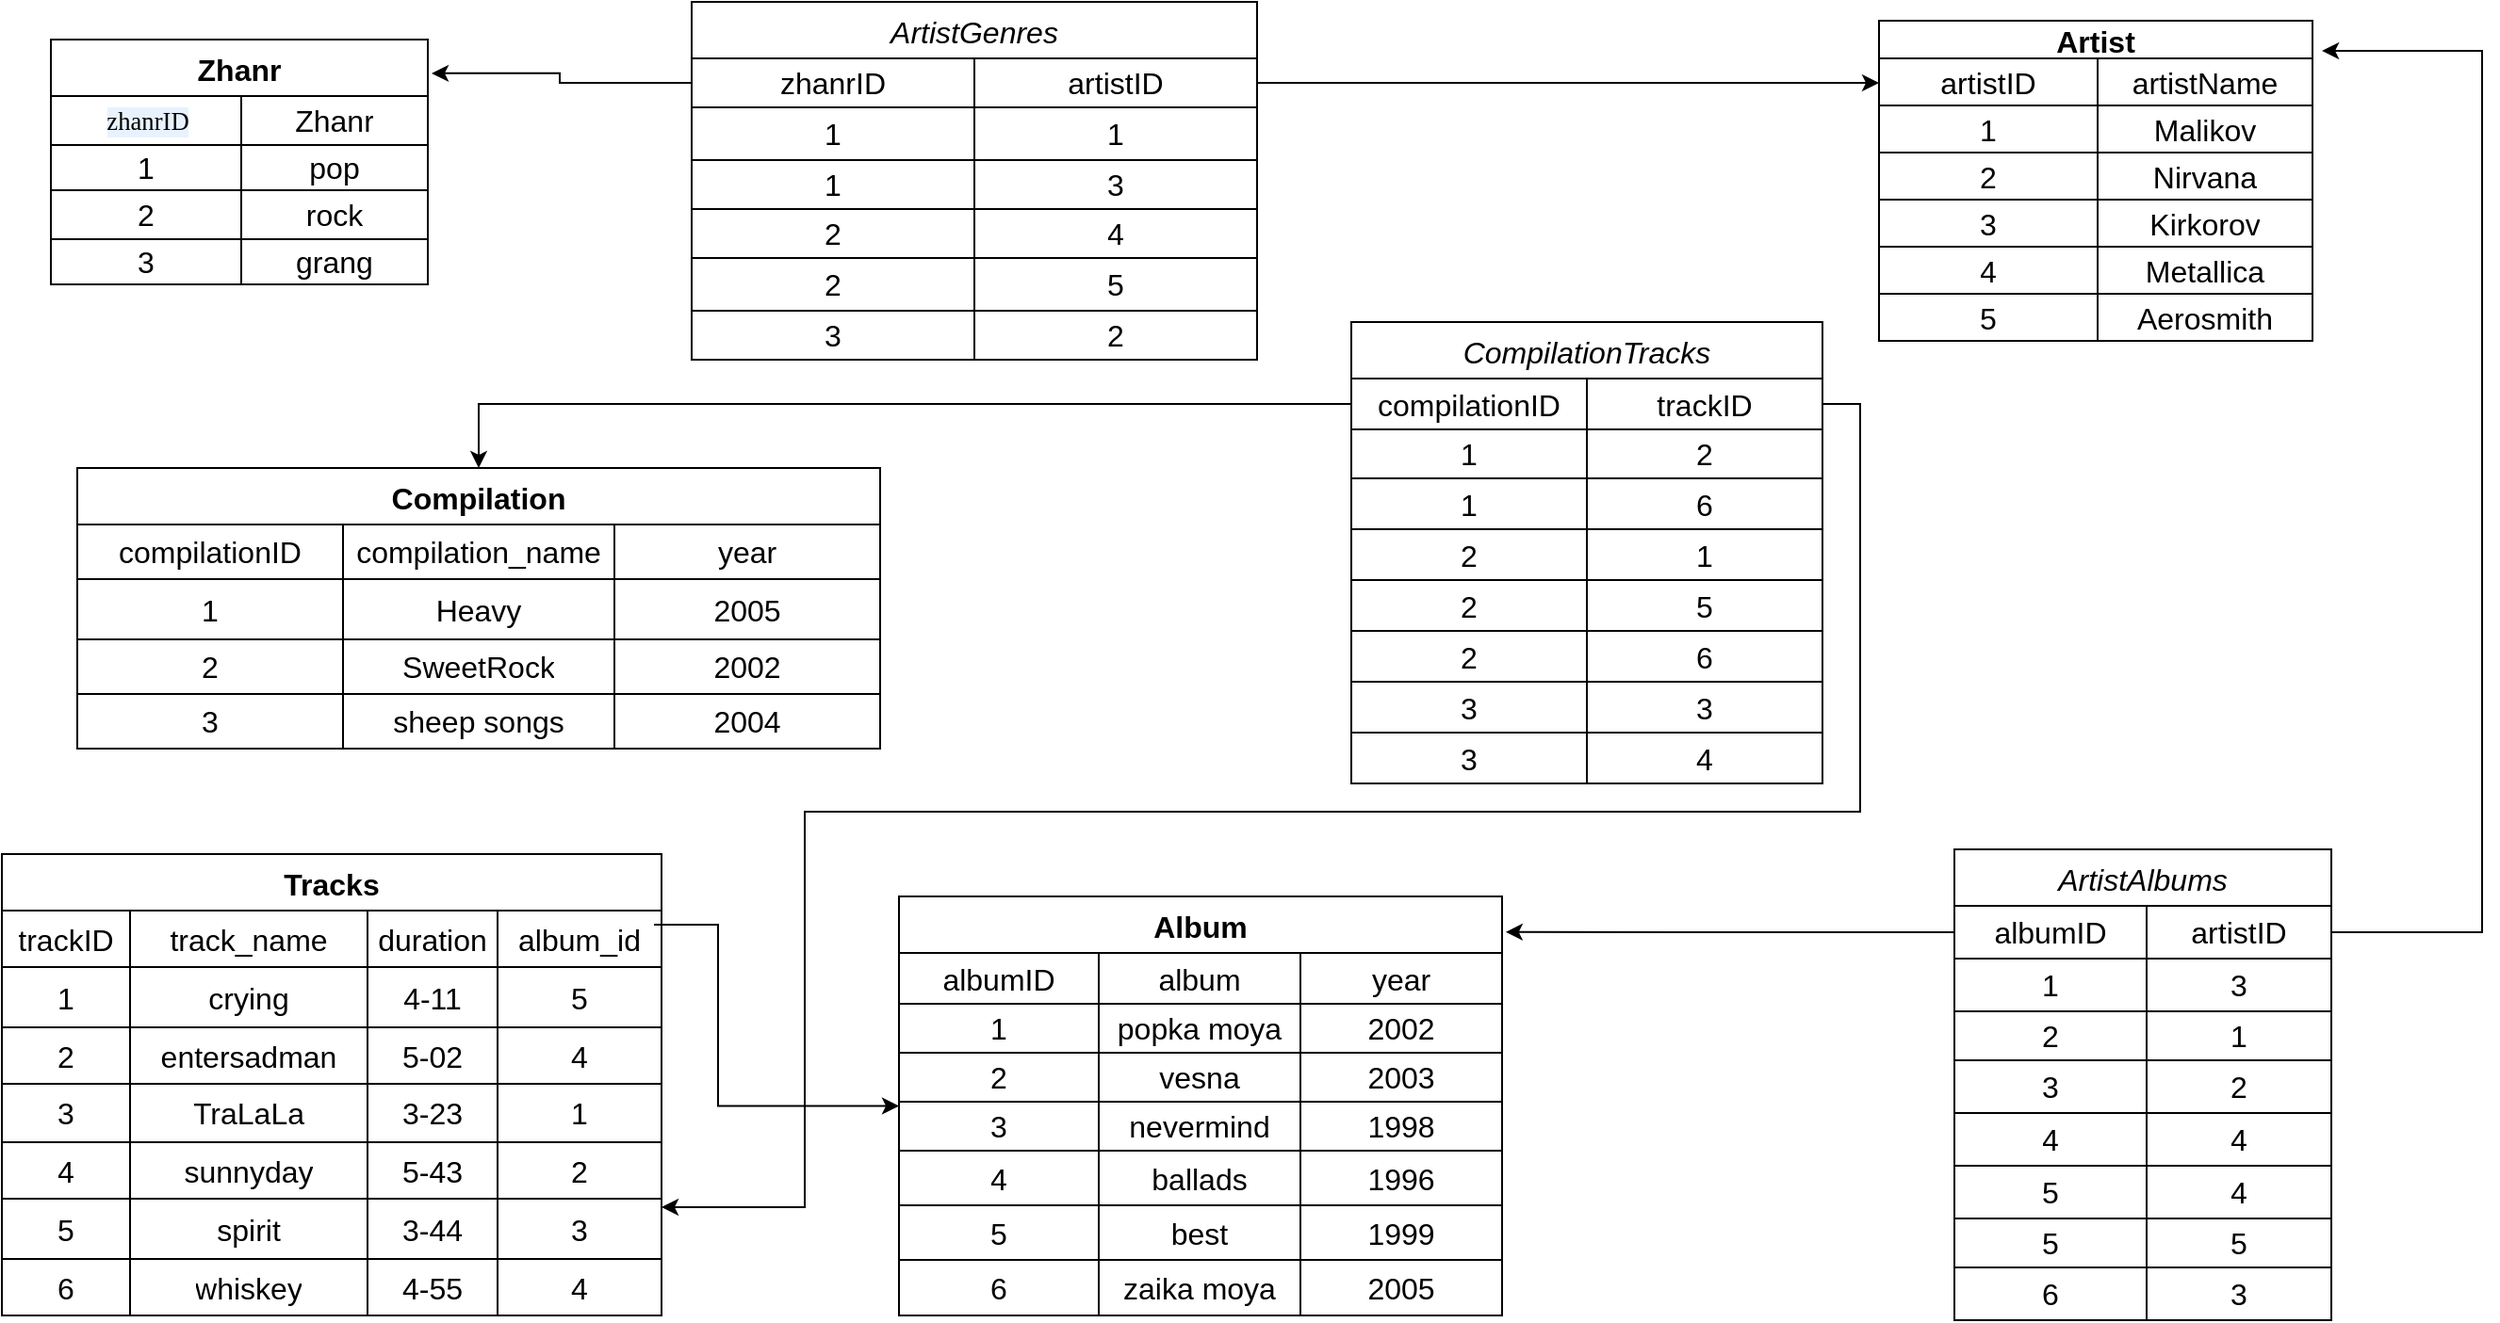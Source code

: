 <mxfile version="21.6.8" type="device">
  <diagram name="Страница 1" id="aV-OO3-BmOo7UvDMO-nR">
    <mxGraphModel dx="1434" dy="758" grid="1" gridSize="10" guides="1" tooltips="1" connect="1" arrows="1" fold="1" page="1" pageScale="1" pageWidth="827" pageHeight="1169" math="0" shadow="0">
      <root>
        <mxCell id="0" />
        <mxCell id="1" parent="0" />
        <mxCell id="HRVgeZ2zx_qD791oWAbW-58" value="Zhanr" style="shape=table;startSize=30;container=1;collapsible=0;childLayout=tableLayout;strokeColor=default;fontSize=16;fontStyle=1" parent="1" vertex="1">
          <mxGeometry x="90" y="40" width="200" height="130" as="geometry" />
        </mxCell>
        <mxCell id="HRVgeZ2zx_qD791oWAbW-59" value="" style="shape=tableRow;horizontal=0;startSize=0;swimlaneHead=0;swimlaneBody=0;strokeColor=inherit;top=0;left=0;bottom=0;right=0;collapsible=0;dropTarget=0;fillColor=none;points=[[0,0.5],[1,0.5]];portConstraint=eastwest;fontSize=16;" parent="HRVgeZ2zx_qD791oWAbW-58" vertex="1">
          <mxGeometry y="30" width="200" height="26" as="geometry" />
        </mxCell>
        <mxCell id="HRVgeZ2zx_qD791oWAbW-60" value="&lt;div style=&quot;background-color:#ffffff;padding:0px 0px 0px 2px;&quot;&gt;&lt;div style=&quot;font-family: Consolas; font-size: 10pt;&quot;&gt;&lt;p style=&quot;background-color:#e8f2fe;margin:0;&quot;&gt;zhanrID&lt;br&gt;&lt;/p&gt;&lt;/div&gt;&lt;/div&gt;" style="shape=partialRectangle;html=1;whiteSpace=wrap;connectable=0;strokeColor=inherit;overflow=hidden;fillColor=none;top=0;left=0;bottom=0;right=0;pointerEvents=1;fontSize=16;" parent="HRVgeZ2zx_qD791oWAbW-59" vertex="1">
          <mxGeometry width="101" height="26" as="geometry">
            <mxRectangle width="101" height="26" as="alternateBounds" />
          </mxGeometry>
        </mxCell>
        <mxCell id="HRVgeZ2zx_qD791oWAbW-61" value="Zhanr" style="shape=partialRectangle;html=1;whiteSpace=wrap;connectable=0;strokeColor=inherit;overflow=hidden;fillColor=none;top=0;left=0;bottom=0;right=0;pointerEvents=1;fontSize=16;" parent="HRVgeZ2zx_qD791oWAbW-59" vertex="1">
          <mxGeometry x="101" width="99" height="26" as="geometry">
            <mxRectangle width="99" height="26" as="alternateBounds" />
          </mxGeometry>
        </mxCell>
        <mxCell id="HRVgeZ2zx_qD791oWAbW-63" value="" style="shape=tableRow;horizontal=0;startSize=0;swimlaneHead=0;swimlaneBody=0;strokeColor=inherit;top=0;left=0;bottom=0;right=0;collapsible=0;dropTarget=0;fillColor=none;points=[[0,0.5],[1,0.5]];portConstraint=eastwest;fontSize=16;" parent="HRVgeZ2zx_qD791oWAbW-58" vertex="1">
          <mxGeometry y="56" width="200" height="24" as="geometry" />
        </mxCell>
        <mxCell id="HRVgeZ2zx_qD791oWAbW-64" value="1" style="shape=partialRectangle;html=1;whiteSpace=wrap;connectable=0;strokeColor=inherit;overflow=hidden;fillColor=none;top=0;left=0;bottom=0;right=0;pointerEvents=1;fontSize=16;" parent="HRVgeZ2zx_qD791oWAbW-63" vertex="1">
          <mxGeometry width="101" height="24" as="geometry">
            <mxRectangle width="101" height="24" as="alternateBounds" />
          </mxGeometry>
        </mxCell>
        <mxCell id="HRVgeZ2zx_qD791oWAbW-65" value="pop" style="shape=partialRectangle;html=1;whiteSpace=wrap;connectable=0;strokeColor=inherit;overflow=hidden;fillColor=none;top=0;left=0;bottom=0;right=0;pointerEvents=1;fontSize=16;" parent="HRVgeZ2zx_qD791oWAbW-63" vertex="1">
          <mxGeometry x="101" width="99" height="24" as="geometry">
            <mxRectangle width="99" height="24" as="alternateBounds" />
          </mxGeometry>
        </mxCell>
        <mxCell id="HRVgeZ2zx_qD791oWAbW-67" value="" style="shape=tableRow;horizontal=0;startSize=0;swimlaneHead=0;swimlaneBody=0;strokeColor=inherit;top=0;left=0;bottom=0;right=0;collapsible=0;dropTarget=0;fillColor=none;points=[[0,0.5],[1,0.5]];portConstraint=eastwest;fontSize=16;" parent="HRVgeZ2zx_qD791oWAbW-58" vertex="1">
          <mxGeometry y="80" width="200" height="26" as="geometry" />
        </mxCell>
        <mxCell id="HRVgeZ2zx_qD791oWAbW-68" value="2" style="shape=partialRectangle;html=1;whiteSpace=wrap;connectable=0;strokeColor=inherit;overflow=hidden;fillColor=none;top=0;left=0;bottom=0;right=0;pointerEvents=1;fontSize=16;" parent="HRVgeZ2zx_qD791oWAbW-67" vertex="1">
          <mxGeometry width="101" height="26" as="geometry">
            <mxRectangle width="101" height="26" as="alternateBounds" />
          </mxGeometry>
        </mxCell>
        <mxCell id="HRVgeZ2zx_qD791oWAbW-69" value="rock" style="shape=partialRectangle;html=1;whiteSpace=wrap;connectable=0;strokeColor=inherit;overflow=hidden;fillColor=none;top=0;left=0;bottom=0;right=0;pointerEvents=1;fontSize=16;" parent="HRVgeZ2zx_qD791oWAbW-67" vertex="1">
          <mxGeometry x="101" width="99" height="26" as="geometry">
            <mxRectangle width="99" height="26" as="alternateBounds" />
          </mxGeometry>
        </mxCell>
        <mxCell id="HRVgeZ2zx_qD791oWAbW-78" style="shape=tableRow;horizontal=0;startSize=0;swimlaneHead=0;swimlaneBody=0;strokeColor=inherit;top=0;left=0;bottom=0;right=0;collapsible=0;dropTarget=0;fillColor=none;points=[[0,0.5],[1,0.5]];portConstraint=eastwest;fontSize=16;" parent="HRVgeZ2zx_qD791oWAbW-58" vertex="1">
          <mxGeometry y="106" width="200" height="24" as="geometry" />
        </mxCell>
        <mxCell id="HRVgeZ2zx_qD791oWAbW-79" value="3" style="shape=partialRectangle;html=1;whiteSpace=wrap;connectable=0;strokeColor=inherit;overflow=hidden;fillColor=none;top=0;left=0;bottom=0;right=0;pointerEvents=1;fontSize=16;" parent="HRVgeZ2zx_qD791oWAbW-78" vertex="1">
          <mxGeometry width="101" height="24" as="geometry">
            <mxRectangle width="101" height="24" as="alternateBounds" />
          </mxGeometry>
        </mxCell>
        <mxCell id="HRVgeZ2zx_qD791oWAbW-80" value="grang" style="shape=partialRectangle;html=1;whiteSpace=wrap;connectable=0;strokeColor=inherit;overflow=hidden;fillColor=none;top=0;left=0;bottom=0;right=0;pointerEvents=1;fontSize=16;" parent="HRVgeZ2zx_qD791oWAbW-78" vertex="1">
          <mxGeometry x="101" width="99" height="24" as="geometry">
            <mxRectangle width="99" height="24" as="alternateBounds" />
          </mxGeometry>
        </mxCell>
        <mxCell id="HRVgeZ2zx_qD791oWAbW-120" value="Album" style="shape=table;startSize=30;container=1;collapsible=0;childLayout=tableLayout;strokeColor=default;fontSize=16;fontStyle=1" parent="1" vertex="1">
          <mxGeometry x="540" y="495" width="320" height="222.5" as="geometry" />
        </mxCell>
        <mxCell id="HRVgeZ2zx_qD791oWAbW-121" value="" style="shape=tableRow;horizontal=0;startSize=0;swimlaneHead=0;swimlaneBody=0;strokeColor=inherit;top=0;left=0;bottom=0;right=0;collapsible=0;dropTarget=0;fillColor=none;points=[[0,0.5],[1,0.5]];portConstraint=eastwest;fontSize=16;" parent="HRVgeZ2zx_qD791oWAbW-120" vertex="1">
          <mxGeometry y="30" width="320" height="27" as="geometry" />
        </mxCell>
        <mxCell id="HRVgeZ2zx_qD791oWAbW-122" value="albumID" style="shape=partialRectangle;html=1;whiteSpace=wrap;connectable=0;strokeColor=inherit;overflow=hidden;fillColor=none;top=0;left=0;bottom=0;right=0;pointerEvents=1;fontSize=16;" parent="HRVgeZ2zx_qD791oWAbW-121" vertex="1">
          <mxGeometry width="106" height="27" as="geometry">
            <mxRectangle width="106" height="27" as="alternateBounds" />
          </mxGeometry>
        </mxCell>
        <mxCell id="HRVgeZ2zx_qD791oWAbW-123" value="album" style="shape=partialRectangle;html=1;whiteSpace=wrap;connectable=0;strokeColor=inherit;overflow=hidden;fillColor=none;top=0;left=0;bottom=0;right=0;pointerEvents=1;fontSize=16;" parent="HRVgeZ2zx_qD791oWAbW-121" vertex="1">
          <mxGeometry x="106" width="107" height="27" as="geometry">
            <mxRectangle width="107" height="27" as="alternateBounds" />
          </mxGeometry>
        </mxCell>
        <mxCell id="HRVgeZ2zx_qD791oWAbW-145" value="year" style="shape=partialRectangle;html=1;whiteSpace=wrap;connectable=0;strokeColor=inherit;overflow=hidden;fillColor=none;top=0;left=0;bottom=0;right=0;pointerEvents=1;fontSize=16;" parent="HRVgeZ2zx_qD791oWAbW-121" vertex="1">
          <mxGeometry x="213" width="107" height="27" as="geometry">
            <mxRectangle width="107" height="27" as="alternateBounds" />
          </mxGeometry>
        </mxCell>
        <mxCell id="HRVgeZ2zx_qD791oWAbW-125" value="" style="shape=tableRow;horizontal=0;startSize=0;swimlaneHead=0;swimlaneBody=0;strokeColor=inherit;top=0;left=0;bottom=0;right=0;collapsible=0;dropTarget=0;fillColor=none;points=[[0,0.5],[1,0.5]];portConstraint=eastwest;fontSize=16;" parent="HRVgeZ2zx_qD791oWAbW-120" vertex="1">
          <mxGeometry y="57" width="320" height="26" as="geometry" />
        </mxCell>
        <mxCell id="HRVgeZ2zx_qD791oWAbW-126" value="1" style="shape=partialRectangle;html=1;whiteSpace=wrap;connectable=0;strokeColor=inherit;overflow=hidden;fillColor=none;top=0;left=0;bottom=0;right=0;pointerEvents=1;fontSize=16;" parent="HRVgeZ2zx_qD791oWAbW-125" vertex="1">
          <mxGeometry width="106" height="26" as="geometry">
            <mxRectangle width="106" height="26" as="alternateBounds" />
          </mxGeometry>
        </mxCell>
        <mxCell id="HRVgeZ2zx_qD791oWAbW-127" value="popka moya" style="shape=partialRectangle;html=1;whiteSpace=wrap;connectable=0;strokeColor=inherit;overflow=hidden;fillColor=none;top=0;left=0;bottom=0;right=0;pointerEvents=1;fontSize=16;" parent="HRVgeZ2zx_qD791oWAbW-125" vertex="1">
          <mxGeometry x="106" width="107" height="26" as="geometry">
            <mxRectangle width="107" height="26" as="alternateBounds" />
          </mxGeometry>
        </mxCell>
        <mxCell id="HRVgeZ2zx_qD791oWAbW-146" value="2002" style="shape=partialRectangle;html=1;whiteSpace=wrap;connectable=0;strokeColor=inherit;overflow=hidden;fillColor=none;top=0;left=0;bottom=0;right=0;pointerEvents=1;fontSize=16;" parent="HRVgeZ2zx_qD791oWAbW-125" vertex="1">
          <mxGeometry x="213" width="107" height="26" as="geometry">
            <mxRectangle width="107" height="26" as="alternateBounds" />
          </mxGeometry>
        </mxCell>
        <mxCell id="HRVgeZ2zx_qD791oWAbW-129" value="" style="shape=tableRow;horizontal=0;startSize=0;swimlaneHead=0;swimlaneBody=0;strokeColor=inherit;top=0;left=0;bottom=0;right=0;collapsible=0;dropTarget=0;fillColor=none;points=[[0,0.5],[1,0.5]];portConstraint=eastwest;fontSize=16;" parent="HRVgeZ2zx_qD791oWAbW-120" vertex="1">
          <mxGeometry y="83" width="320" height="26" as="geometry" />
        </mxCell>
        <mxCell id="HRVgeZ2zx_qD791oWAbW-130" value="2" style="shape=partialRectangle;html=1;whiteSpace=wrap;connectable=0;strokeColor=inherit;overflow=hidden;fillColor=none;top=0;left=0;bottom=0;right=0;pointerEvents=1;fontSize=16;" parent="HRVgeZ2zx_qD791oWAbW-129" vertex="1">
          <mxGeometry width="106" height="26" as="geometry">
            <mxRectangle width="106" height="26" as="alternateBounds" />
          </mxGeometry>
        </mxCell>
        <mxCell id="HRVgeZ2zx_qD791oWAbW-131" value="vesna" style="shape=partialRectangle;html=1;whiteSpace=wrap;connectable=0;strokeColor=inherit;overflow=hidden;fillColor=none;top=0;left=0;bottom=0;right=0;pointerEvents=1;fontSize=16;" parent="HRVgeZ2zx_qD791oWAbW-129" vertex="1">
          <mxGeometry x="106" width="107" height="26" as="geometry">
            <mxRectangle width="107" height="26" as="alternateBounds" />
          </mxGeometry>
        </mxCell>
        <mxCell id="HRVgeZ2zx_qD791oWAbW-147" value="2003" style="shape=partialRectangle;html=1;whiteSpace=wrap;connectable=0;strokeColor=inherit;overflow=hidden;fillColor=none;top=0;left=0;bottom=0;right=0;pointerEvents=1;fontSize=16;" parent="HRVgeZ2zx_qD791oWAbW-129" vertex="1">
          <mxGeometry x="213" width="107" height="26" as="geometry">
            <mxRectangle width="107" height="26" as="alternateBounds" />
          </mxGeometry>
        </mxCell>
        <mxCell id="HRVgeZ2zx_qD791oWAbW-137" style="shape=tableRow;horizontal=0;startSize=0;swimlaneHead=0;swimlaneBody=0;strokeColor=inherit;top=0;left=0;bottom=0;right=0;collapsible=0;dropTarget=0;fillColor=none;points=[[0,0.5],[1,0.5]];portConstraint=eastwest;fontSize=16;" parent="HRVgeZ2zx_qD791oWAbW-120" vertex="1">
          <mxGeometry y="109" width="320" height="26" as="geometry" />
        </mxCell>
        <mxCell id="HRVgeZ2zx_qD791oWAbW-138" value="3" style="shape=partialRectangle;html=1;whiteSpace=wrap;connectable=0;strokeColor=inherit;overflow=hidden;fillColor=none;top=0;left=0;bottom=0;right=0;pointerEvents=1;fontSize=16;" parent="HRVgeZ2zx_qD791oWAbW-137" vertex="1">
          <mxGeometry width="106" height="26" as="geometry">
            <mxRectangle width="106" height="26" as="alternateBounds" />
          </mxGeometry>
        </mxCell>
        <mxCell id="HRVgeZ2zx_qD791oWAbW-139" value="nevermind" style="shape=partialRectangle;html=1;whiteSpace=wrap;connectable=0;strokeColor=inherit;overflow=hidden;fillColor=none;top=0;left=0;bottom=0;right=0;pointerEvents=1;fontSize=16;" parent="HRVgeZ2zx_qD791oWAbW-137" vertex="1">
          <mxGeometry x="106" width="107" height="26" as="geometry">
            <mxRectangle width="107" height="26" as="alternateBounds" />
          </mxGeometry>
        </mxCell>
        <mxCell id="HRVgeZ2zx_qD791oWAbW-148" value="1998" style="shape=partialRectangle;html=1;whiteSpace=wrap;connectable=0;strokeColor=inherit;overflow=hidden;fillColor=none;top=0;left=0;bottom=0;right=0;pointerEvents=1;fontSize=16;" parent="HRVgeZ2zx_qD791oWAbW-137" vertex="1">
          <mxGeometry x="213" width="107" height="26" as="geometry">
            <mxRectangle width="107" height="26" as="alternateBounds" />
          </mxGeometry>
        </mxCell>
        <mxCell id="HRVgeZ2zx_qD791oWAbW-133" style="shape=tableRow;horizontal=0;startSize=0;swimlaneHead=0;swimlaneBody=0;strokeColor=inherit;top=0;left=0;bottom=0;right=0;collapsible=0;dropTarget=0;fillColor=none;points=[[0,0.5],[1,0.5]];portConstraint=eastwest;fontSize=16;" parent="HRVgeZ2zx_qD791oWAbW-120" vertex="1">
          <mxGeometry y="135" width="320" height="29" as="geometry" />
        </mxCell>
        <mxCell id="HRVgeZ2zx_qD791oWAbW-134" value="4" style="shape=partialRectangle;html=1;whiteSpace=wrap;connectable=0;strokeColor=inherit;overflow=hidden;fillColor=none;top=0;left=0;bottom=0;right=0;pointerEvents=1;fontSize=16;" parent="HRVgeZ2zx_qD791oWAbW-133" vertex="1">
          <mxGeometry width="106" height="29" as="geometry">
            <mxRectangle width="106" height="29" as="alternateBounds" />
          </mxGeometry>
        </mxCell>
        <mxCell id="HRVgeZ2zx_qD791oWAbW-135" value="ballads" style="shape=partialRectangle;html=1;whiteSpace=wrap;connectable=0;strokeColor=inherit;overflow=hidden;fillColor=none;top=0;left=0;bottom=0;right=0;pointerEvents=1;fontSize=16;" parent="HRVgeZ2zx_qD791oWAbW-133" vertex="1">
          <mxGeometry x="106" width="107" height="29" as="geometry">
            <mxRectangle width="107" height="29" as="alternateBounds" />
          </mxGeometry>
        </mxCell>
        <mxCell id="HRVgeZ2zx_qD791oWAbW-149" value="1996" style="shape=partialRectangle;html=1;whiteSpace=wrap;connectable=0;strokeColor=inherit;overflow=hidden;fillColor=none;top=0;left=0;bottom=0;right=0;pointerEvents=1;fontSize=16;" parent="HRVgeZ2zx_qD791oWAbW-133" vertex="1">
          <mxGeometry x="213" width="107" height="29" as="geometry">
            <mxRectangle width="107" height="29" as="alternateBounds" />
          </mxGeometry>
        </mxCell>
        <mxCell id="HRVgeZ2zx_qD791oWAbW-141" style="shape=tableRow;horizontal=0;startSize=0;swimlaneHead=0;swimlaneBody=0;strokeColor=inherit;top=0;left=0;bottom=0;right=0;collapsible=0;dropTarget=0;fillColor=none;points=[[0,0.5],[1,0.5]];portConstraint=eastwest;fontSize=16;" parent="HRVgeZ2zx_qD791oWAbW-120" vertex="1">
          <mxGeometry y="164" width="320" height="29" as="geometry" />
        </mxCell>
        <mxCell id="HRVgeZ2zx_qD791oWAbW-142" value="5" style="shape=partialRectangle;html=1;whiteSpace=wrap;connectable=0;strokeColor=inherit;overflow=hidden;fillColor=none;top=0;left=0;bottom=0;right=0;pointerEvents=1;fontSize=16;" parent="HRVgeZ2zx_qD791oWAbW-141" vertex="1">
          <mxGeometry width="106" height="29" as="geometry">
            <mxRectangle width="106" height="29" as="alternateBounds" />
          </mxGeometry>
        </mxCell>
        <mxCell id="HRVgeZ2zx_qD791oWAbW-143" value="best" style="shape=partialRectangle;html=1;whiteSpace=wrap;connectable=0;strokeColor=inherit;overflow=hidden;fillColor=none;top=0;left=0;bottom=0;right=0;pointerEvents=1;fontSize=16;" parent="HRVgeZ2zx_qD791oWAbW-141" vertex="1">
          <mxGeometry x="106" width="107" height="29" as="geometry">
            <mxRectangle width="107" height="29" as="alternateBounds" />
          </mxGeometry>
        </mxCell>
        <mxCell id="HRVgeZ2zx_qD791oWAbW-150" value="1999" style="shape=partialRectangle;html=1;whiteSpace=wrap;connectable=0;strokeColor=inherit;overflow=hidden;fillColor=none;top=0;left=0;bottom=0;right=0;pointerEvents=1;fontSize=16;" parent="HRVgeZ2zx_qD791oWAbW-141" vertex="1">
          <mxGeometry x="213" width="107" height="29" as="geometry">
            <mxRectangle width="107" height="29" as="alternateBounds" />
          </mxGeometry>
        </mxCell>
        <mxCell id="-AR9WXZGCbLQwDUmJJtv-36" style="shape=tableRow;horizontal=0;startSize=0;swimlaneHead=0;swimlaneBody=0;strokeColor=inherit;top=0;left=0;bottom=0;right=0;collapsible=0;dropTarget=0;fillColor=none;points=[[0,0.5],[1,0.5]];portConstraint=eastwest;fontSize=16;" parent="HRVgeZ2zx_qD791oWAbW-120" vertex="1">
          <mxGeometry y="193" width="320" height="29" as="geometry" />
        </mxCell>
        <mxCell id="-AR9WXZGCbLQwDUmJJtv-37" value="6" style="shape=partialRectangle;html=1;whiteSpace=wrap;connectable=0;strokeColor=inherit;overflow=hidden;fillColor=none;top=0;left=0;bottom=0;right=0;pointerEvents=1;fontSize=16;" parent="-AR9WXZGCbLQwDUmJJtv-36" vertex="1">
          <mxGeometry width="106" height="29" as="geometry">
            <mxRectangle width="106" height="29" as="alternateBounds" />
          </mxGeometry>
        </mxCell>
        <mxCell id="-AR9WXZGCbLQwDUmJJtv-38" value="zaika moya" style="shape=partialRectangle;html=1;whiteSpace=wrap;connectable=0;strokeColor=inherit;overflow=hidden;fillColor=none;top=0;left=0;bottom=0;right=0;pointerEvents=1;fontSize=16;" parent="-AR9WXZGCbLQwDUmJJtv-36" vertex="1">
          <mxGeometry x="106" width="107" height="29" as="geometry">
            <mxRectangle width="107" height="29" as="alternateBounds" />
          </mxGeometry>
        </mxCell>
        <mxCell id="-AR9WXZGCbLQwDUmJJtv-39" value="2005" style="shape=partialRectangle;html=1;whiteSpace=wrap;connectable=0;strokeColor=inherit;overflow=hidden;fillColor=none;top=0;left=0;bottom=0;right=0;pointerEvents=1;fontSize=16;" parent="-AR9WXZGCbLQwDUmJJtv-36" vertex="1">
          <mxGeometry x="213" width="107" height="29" as="geometry">
            <mxRectangle width="107" height="29" as="alternateBounds" />
          </mxGeometry>
        </mxCell>
        <mxCell id="HRVgeZ2zx_qD791oWAbW-151" value="Artist" style="shape=table;startSize=20;container=1;collapsible=0;childLayout=tableLayout;strokeColor=default;fontSize=16;fontStyle=1" parent="1" vertex="1">
          <mxGeometry x="1060" y="30" width="230" height="170" as="geometry" />
        </mxCell>
        <mxCell id="HRVgeZ2zx_qD791oWAbW-152" value="" style="shape=tableRow;horizontal=0;startSize=0;swimlaneHead=0;swimlaneBody=0;strokeColor=inherit;top=0;left=0;bottom=0;right=0;collapsible=0;dropTarget=0;fillColor=none;points=[[0,0.5],[1,0.5]];portConstraint=eastwest;fontSize=16;" parent="HRVgeZ2zx_qD791oWAbW-151" vertex="1">
          <mxGeometry y="20" width="230" height="25" as="geometry" />
        </mxCell>
        <mxCell id="HRVgeZ2zx_qD791oWAbW-153" value="artistID" style="shape=partialRectangle;html=1;whiteSpace=wrap;connectable=0;strokeColor=inherit;overflow=hidden;fillColor=none;top=0;left=0;bottom=0;right=0;pointerEvents=1;fontSize=16;" parent="HRVgeZ2zx_qD791oWAbW-152" vertex="1">
          <mxGeometry width="116" height="25" as="geometry">
            <mxRectangle width="116" height="25" as="alternateBounds" />
          </mxGeometry>
        </mxCell>
        <mxCell id="HRVgeZ2zx_qD791oWAbW-154" value="artistName" style="shape=partialRectangle;html=1;whiteSpace=wrap;connectable=0;strokeColor=inherit;overflow=hidden;fillColor=none;top=0;left=0;bottom=0;right=0;pointerEvents=1;fontSize=16;" parent="HRVgeZ2zx_qD791oWAbW-152" vertex="1">
          <mxGeometry x="116" width="114" height="25" as="geometry">
            <mxRectangle width="114" height="25" as="alternateBounds" />
          </mxGeometry>
        </mxCell>
        <mxCell id="HRVgeZ2zx_qD791oWAbW-156" value="" style="shape=tableRow;horizontal=0;startSize=0;swimlaneHead=0;swimlaneBody=0;strokeColor=inherit;top=0;left=0;bottom=0;right=0;collapsible=0;dropTarget=0;fillColor=none;points=[[0,0.5],[1,0.5]];portConstraint=eastwest;fontSize=16;" parent="HRVgeZ2zx_qD791oWAbW-151" vertex="1">
          <mxGeometry y="45" width="230" height="25" as="geometry" />
        </mxCell>
        <mxCell id="HRVgeZ2zx_qD791oWAbW-157" value="1" style="shape=partialRectangle;html=1;whiteSpace=wrap;connectable=0;strokeColor=inherit;overflow=hidden;fillColor=none;top=0;left=0;bottom=0;right=0;pointerEvents=1;fontSize=16;" parent="HRVgeZ2zx_qD791oWAbW-156" vertex="1">
          <mxGeometry width="116" height="25" as="geometry">
            <mxRectangle width="116" height="25" as="alternateBounds" />
          </mxGeometry>
        </mxCell>
        <mxCell id="HRVgeZ2zx_qD791oWAbW-158" value="Malikov" style="shape=partialRectangle;html=1;whiteSpace=wrap;connectable=0;strokeColor=inherit;overflow=hidden;fillColor=none;top=0;left=0;bottom=0;right=0;pointerEvents=1;fontSize=16;" parent="HRVgeZ2zx_qD791oWAbW-156" vertex="1">
          <mxGeometry x="116" width="114" height="25" as="geometry">
            <mxRectangle width="114" height="25" as="alternateBounds" />
          </mxGeometry>
        </mxCell>
        <mxCell id="HRVgeZ2zx_qD791oWAbW-160" value="" style="shape=tableRow;horizontal=0;startSize=0;swimlaneHead=0;swimlaneBody=0;strokeColor=inherit;top=0;left=0;bottom=0;right=0;collapsible=0;dropTarget=0;fillColor=none;points=[[0,0.5],[1,0.5]];portConstraint=eastwest;fontSize=16;" parent="HRVgeZ2zx_qD791oWAbW-151" vertex="1">
          <mxGeometry y="70" width="230" height="25" as="geometry" />
        </mxCell>
        <mxCell id="HRVgeZ2zx_qD791oWAbW-161" value="2" style="shape=partialRectangle;html=1;whiteSpace=wrap;connectable=0;strokeColor=inherit;overflow=hidden;fillColor=none;top=0;left=0;bottom=0;right=0;pointerEvents=1;fontSize=16;" parent="HRVgeZ2zx_qD791oWAbW-160" vertex="1">
          <mxGeometry width="116" height="25" as="geometry">
            <mxRectangle width="116" height="25" as="alternateBounds" />
          </mxGeometry>
        </mxCell>
        <mxCell id="HRVgeZ2zx_qD791oWAbW-162" value="Nirvana" style="shape=partialRectangle;html=1;whiteSpace=wrap;connectable=0;strokeColor=inherit;overflow=hidden;fillColor=none;top=0;left=0;bottom=0;right=0;pointerEvents=1;fontSize=16;" parent="HRVgeZ2zx_qD791oWAbW-160" vertex="1">
          <mxGeometry x="116" width="114" height="25" as="geometry">
            <mxRectangle width="114" height="25" as="alternateBounds" />
          </mxGeometry>
        </mxCell>
        <mxCell id="HRVgeZ2zx_qD791oWAbW-164" style="shape=tableRow;horizontal=0;startSize=0;swimlaneHead=0;swimlaneBody=0;strokeColor=inherit;top=0;left=0;bottom=0;right=0;collapsible=0;dropTarget=0;fillColor=none;points=[[0,0.5],[1,0.5]];portConstraint=eastwest;fontSize=16;" parent="HRVgeZ2zx_qD791oWAbW-151" vertex="1">
          <mxGeometry y="95" width="230" height="25" as="geometry" />
        </mxCell>
        <mxCell id="HRVgeZ2zx_qD791oWAbW-165" value="3" style="shape=partialRectangle;html=1;whiteSpace=wrap;connectable=0;strokeColor=inherit;overflow=hidden;fillColor=none;top=0;left=0;bottom=0;right=0;pointerEvents=1;fontSize=16;" parent="HRVgeZ2zx_qD791oWAbW-164" vertex="1">
          <mxGeometry width="116" height="25" as="geometry">
            <mxRectangle width="116" height="25" as="alternateBounds" />
          </mxGeometry>
        </mxCell>
        <mxCell id="HRVgeZ2zx_qD791oWAbW-166" value="Kirkorov" style="shape=partialRectangle;html=1;whiteSpace=wrap;connectable=0;strokeColor=inherit;overflow=hidden;fillColor=none;top=0;left=0;bottom=0;right=0;pointerEvents=1;fontSize=16;" parent="HRVgeZ2zx_qD791oWAbW-164" vertex="1">
          <mxGeometry x="116" width="114" height="25" as="geometry">
            <mxRectangle width="114" height="25" as="alternateBounds" />
          </mxGeometry>
        </mxCell>
        <mxCell id="HRVgeZ2zx_qD791oWAbW-168" style="shape=tableRow;horizontal=0;startSize=0;swimlaneHead=0;swimlaneBody=0;strokeColor=inherit;top=0;left=0;bottom=0;right=0;collapsible=0;dropTarget=0;fillColor=none;points=[[0,0.5],[1,0.5]];portConstraint=eastwest;fontSize=16;" parent="HRVgeZ2zx_qD791oWAbW-151" vertex="1">
          <mxGeometry y="120" width="230" height="25" as="geometry" />
        </mxCell>
        <mxCell id="HRVgeZ2zx_qD791oWAbW-169" value="4" style="shape=partialRectangle;html=1;whiteSpace=wrap;connectable=0;strokeColor=inherit;overflow=hidden;fillColor=none;top=0;left=0;bottom=0;right=0;pointerEvents=1;fontSize=16;" parent="HRVgeZ2zx_qD791oWAbW-168" vertex="1">
          <mxGeometry width="116" height="25" as="geometry">
            <mxRectangle width="116" height="25" as="alternateBounds" />
          </mxGeometry>
        </mxCell>
        <mxCell id="HRVgeZ2zx_qD791oWAbW-170" value="Metallica" style="shape=partialRectangle;html=1;whiteSpace=wrap;connectable=0;strokeColor=inherit;overflow=hidden;fillColor=none;top=0;left=0;bottom=0;right=0;pointerEvents=1;fontSize=16;" parent="HRVgeZ2zx_qD791oWAbW-168" vertex="1">
          <mxGeometry x="116" width="114" height="25" as="geometry">
            <mxRectangle width="114" height="25" as="alternateBounds" />
          </mxGeometry>
        </mxCell>
        <mxCell id="-AR9WXZGCbLQwDUmJJtv-32" style="shape=tableRow;horizontal=0;startSize=0;swimlaneHead=0;swimlaneBody=0;strokeColor=inherit;top=0;left=0;bottom=0;right=0;collapsible=0;dropTarget=0;fillColor=none;points=[[0,0.5],[1,0.5]];portConstraint=eastwest;fontSize=16;" parent="HRVgeZ2zx_qD791oWAbW-151" vertex="1">
          <mxGeometry y="145" width="230" height="25" as="geometry" />
        </mxCell>
        <mxCell id="-AR9WXZGCbLQwDUmJJtv-33" value="5" style="shape=partialRectangle;html=1;whiteSpace=wrap;connectable=0;strokeColor=inherit;overflow=hidden;fillColor=none;top=0;left=0;bottom=0;right=0;pointerEvents=1;fontSize=16;" parent="-AR9WXZGCbLQwDUmJJtv-32" vertex="1">
          <mxGeometry width="116" height="25" as="geometry">
            <mxRectangle width="116" height="25" as="alternateBounds" />
          </mxGeometry>
        </mxCell>
        <mxCell id="-AR9WXZGCbLQwDUmJJtv-34" value="Aerosmith" style="shape=partialRectangle;html=1;whiteSpace=wrap;connectable=0;strokeColor=inherit;overflow=hidden;fillColor=none;top=0;left=0;bottom=0;right=0;pointerEvents=1;fontSize=16;" parent="-AR9WXZGCbLQwDUmJJtv-32" vertex="1">
          <mxGeometry x="116" width="114" height="25" as="geometry">
            <mxRectangle width="114" height="25" as="alternateBounds" />
          </mxGeometry>
        </mxCell>
        <mxCell id="HRVgeZ2zx_qD791oWAbW-172" value="Tracks" style="shape=table;startSize=30;container=1;collapsible=0;childLayout=tableLayout;strokeColor=default;fontSize=16;fontStyle=1" parent="1" vertex="1">
          <mxGeometry x="64" y="472.5" width="350" height="245" as="geometry" />
        </mxCell>
        <mxCell id="HRVgeZ2zx_qD791oWAbW-185" style="shape=tableRow;horizontal=0;startSize=0;swimlaneHead=0;swimlaneBody=0;strokeColor=inherit;top=0;left=0;bottom=0;right=0;collapsible=0;dropTarget=0;fillColor=none;points=[[0,0.5],[1,0.5]];portConstraint=eastwest;fontSize=16;" parent="HRVgeZ2zx_qD791oWAbW-172" vertex="1">
          <mxGeometry y="30" width="350" height="30" as="geometry" />
        </mxCell>
        <mxCell id="HRVgeZ2zx_qD791oWAbW-186" value="trackID" style="shape=partialRectangle;html=1;whiteSpace=wrap;connectable=0;strokeColor=inherit;overflow=hidden;fillColor=none;top=0;left=0;bottom=0;right=0;pointerEvents=1;fontSize=16;" parent="HRVgeZ2zx_qD791oWAbW-185" vertex="1">
          <mxGeometry width="68" height="30" as="geometry">
            <mxRectangle width="68" height="30" as="alternateBounds" />
          </mxGeometry>
        </mxCell>
        <mxCell id="HRVgeZ2zx_qD791oWAbW-187" value="track_name" style="shape=partialRectangle;html=1;whiteSpace=wrap;connectable=0;strokeColor=inherit;overflow=hidden;fillColor=none;top=0;left=0;bottom=0;right=0;pointerEvents=1;fontSize=16;" parent="HRVgeZ2zx_qD791oWAbW-185" vertex="1">
          <mxGeometry x="68" width="126" height="30" as="geometry">
            <mxRectangle width="126" height="30" as="alternateBounds" />
          </mxGeometry>
        </mxCell>
        <mxCell id="HRVgeZ2zx_qD791oWAbW-188" value="duration" style="shape=partialRectangle;html=1;whiteSpace=wrap;connectable=0;strokeColor=inherit;overflow=hidden;fillColor=none;top=0;left=0;bottom=0;right=0;pointerEvents=1;fontSize=16;" parent="HRVgeZ2zx_qD791oWAbW-185" vertex="1">
          <mxGeometry x="194" width="69" height="30" as="geometry">
            <mxRectangle width="69" height="30" as="alternateBounds" />
          </mxGeometry>
        </mxCell>
        <mxCell id="HRVgeZ2zx_qD791oWAbW-189" value="album_id" style="shape=partialRectangle;html=1;whiteSpace=wrap;connectable=0;strokeColor=inherit;overflow=hidden;fillColor=none;top=0;left=0;bottom=0;right=0;pointerEvents=1;fontSize=16;" parent="HRVgeZ2zx_qD791oWAbW-185" vertex="1">
          <mxGeometry x="263" width="87" height="30" as="geometry">
            <mxRectangle width="87" height="30" as="alternateBounds" />
          </mxGeometry>
        </mxCell>
        <mxCell id="HRVgeZ2zx_qD791oWAbW-173" value="" style="shape=tableRow;horizontal=0;startSize=0;swimlaneHead=0;swimlaneBody=0;strokeColor=inherit;top=0;left=0;bottom=0;right=0;collapsible=0;dropTarget=0;fillColor=none;points=[[0,0.5],[1,0.5]];portConstraint=eastwest;fontSize=16;" parent="HRVgeZ2zx_qD791oWAbW-172" vertex="1">
          <mxGeometry y="60" width="350" height="32" as="geometry" />
        </mxCell>
        <mxCell id="HRVgeZ2zx_qD791oWAbW-174" value="1" style="shape=partialRectangle;html=1;whiteSpace=wrap;connectable=0;strokeColor=inherit;overflow=hidden;fillColor=none;top=0;left=0;bottom=0;right=0;pointerEvents=1;fontSize=16;" parent="HRVgeZ2zx_qD791oWAbW-173" vertex="1">
          <mxGeometry width="68" height="32" as="geometry">
            <mxRectangle width="68" height="32" as="alternateBounds" />
          </mxGeometry>
        </mxCell>
        <mxCell id="HRVgeZ2zx_qD791oWAbW-175" value="crying" style="shape=partialRectangle;html=1;whiteSpace=wrap;connectable=0;strokeColor=inherit;overflow=hidden;fillColor=none;top=0;left=0;bottom=0;right=0;pointerEvents=1;fontSize=16;" parent="HRVgeZ2zx_qD791oWAbW-173" vertex="1">
          <mxGeometry x="68" width="126" height="32" as="geometry">
            <mxRectangle width="126" height="32" as="alternateBounds" />
          </mxGeometry>
        </mxCell>
        <mxCell id="HRVgeZ2zx_qD791oWAbW-176" value="4-11" style="shape=partialRectangle;html=1;whiteSpace=wrap;connectable=0;strokeColor=inherit;overflow=hidden;fillColor=none;top=0;left=0;bottom=0;right=0;pointerEvents=1;fontSize=16;" parent="HRVgeZ2zx_qD791oWAbW-173" vertex="1">
          <mxGeometry x="194" width="69" height="32" as="geometry">
            <mxRectangle width="69" height="32" as="alternateBounds" />
          </mxGeometry>
        </mxCell>
        <mxCell id="HRVgeZ2zx_qD791oWAbW-190" value="5" style="shape=partialRectangle;html=1;whiteSpace=wrap;connectable=0;strokeColor=inherit;overflow=hidden;fillColor=none;top=0;left=0;bottom=0;right=0;pointerEvents=1;fontSize=16;" parent="HRVgeZ2zx_qD791oWAbW-173" vertex="1">
          <mxGeometry x="263" width="87" height="32" as="geometry">
            <mxRectangle width="87" height="32" as="alternateBounds" />
          </mxGeometry>
        </mxCell>
        <mxCell id="HRVgeZ2zx_qD791oWAbW-177" value="" style="shape=tableRow;horizontal=0;startSize=0;swimlaneHead=0;swimlaneBody=0;strokeColor=inherit;top=0;left=0;bottom=0;right=0;collapsible=0;dropTarget=0;fillColor=none;points=[[0,0.5],[1,0.5]];portConstraint=eastwest;fontSize=16;" parent="HRVgeZ2zx_qD791oWAbW-172" vertex="1">
          <mxGeometry y="92" width="350" height="30" as="geometry" />
        </mxCell>
        <mxCell id="HRVgeZ2zx_qD791oWAbW-178" value="2" style="shape=partialRectangle;html=1;whiteSpace=wrap;connectable=0;strokeColor=inherit;overflow=hidden;fillColor=none;top=0;left=0;bottom=0;right=0;pointerEvents=1;fontSize=16;" parent="HRVgeZ2zx_qD791oWAbW-177" vertex="1">
          <mxGeometry width="68" height="30" as="geometry">
            <mxRectangle width="68" height="30" as="alternateBounds" />
          </mxGeometry>
        </mxCell>
        <mxCell id="HRVgeZ2zx_qD791oWAbW-179" value="entersadman" style="shape=partialRectangle;html=1;whiteSpace=wrap;connectable=0;strokeColor=inherit;overflow=hidden;fillColor=none;top=0;left=0;bottom=0;right=0;pointerEvents=1;fontSize=16;" parent="HRVgeZ2zx_qD791oWAbW-177" vertex="1">
          <mxGeometry x="68" width="126" height="30" as="geometry">
            <mxRectangle width="126" height="30" as="alternateBounds" />
          </mxGeometry>
        </mxCell>
        <mxCell id="HRVgeZ2zx_qD791oWAbW-180" value="5-02" style="shape=partialRectangle;html=1;whiteSpace=wrap;connectable=0;strokeColor=inherit;overflow=hidden;fillColor=none;top=0;left=0;bottom=0;right=0;pointerEvents=1;fontSize=16;" parent="HRVgeZ2zx_qD791oWAbW-177" vertex="1">
          <mxGeometry x="194" width="69" height="30" as="geometry">
            <mxRectangle width="69" height="30" as="alternateBounds" />
          </mxGeometry>
        </mxCell>
        <mxCell id="HRVgeZ2zx_qD791oWAbW-191" value="4" style="shape=partialRectangle;html=1;whiteSpace=wrap;connectable=0;strokeColor=inherit;overflow=hidden;fillColor=none;top=0;left=0;bottom=0;right=0;pointerEvents=1;fontSize=16;" parent="HRVgeZ2zx_qD791oWAbW-177" vertex="1">
          <mxGeometry x="263" width="87" height="30" as="geometry">
            <mxRectangle width="87" height="30" as="alternateBounds" />
          </mxGeometry>
        </mxCell>
        <mxCell id="HRVgeZ2zx_qD791oWAbW-181" value="" style="shape=tableRow;horizontal=0;startSize=0;swimlaneHead=0;swimlaneBody=0;strokeColor=inherit;top=0;left=0;bottom=0;right=0;collapsible=0;dropTarget=0;fillColor=none;points=[[0,0.5],[1,0.5]];portConstraint=eastwest;fontSize=16;" parent="HRVgeZ2zx_qD791oWAbW-172" vertex="1">
          <mxGeometry y="122" width="350" height="31" as="geometry" />
        </mxCell>
        <mxCell id="HRVgeZ2zx_qD791oWAbW-182" value="3" style="shape=partialRectangle;html=1;whiteSpace=wrap;connectable=0;strokeColor=inherit;overflow=hidden;fillColor=none;top=0;left=0;bottom=0;right=0;pointerEvents=1;fontSize=16;" parent="HRVgeZ2zx_qD791oWAbW-181" vertex="1">
          <mxGeometry width="68" height="31" as="geometry">
            <mxRectangle width="68" height="31" as="alternateBounds" />
          </mxGeometry>
        </mxCell>
        <mxCell id="HRVgeZ2zx_qD791oWAbW-183" value="TraLaLa" style="shape=partialRectangle;html=1;whiteSpace=wrap;connectable=0;strokeColor=inherit;overflow=hidden;fillColor=none;top=0;left=0;bottom=0;right=0;pointerEvents=1;fontSize=16;" parent="HRVgeZ2zx_qD791oWAbW-181" vertex="1">
          <mxGeometry x="68" width="126" height="31" as="geometry">
            <mxRectangle width="126" height="31" as="alternateBounds" />
          </mxGeometry>
        </mxCell>
        <mxCell id="HRVgeZ2zx_qD791oWAbW-184" value="3-23" style="shape=partialRectangle;html=1;whiteSpace=wrap;connectable=0;strokeColor=inherit;overflow=hidden;fillColor=none;top=0;left=0;bottom=0;right=0;pointerEvents=1;fontSize=16;" parent="HRVgeZ2zx_qD791oWAbW-181" vertex="1">
          <mxGeometry x="194" width="69" height="31" as="geometry">
            <mxRectangle width="69" height="31" as="alternateBounds" />
          </mxGeometry>
        </mxCell>
        <mxCell id="HRVgeZ2zx_qD791oWAbW-192" value="1" style="shape=partialRectangle;html=1;whiteSpace=wrap;connectable=0;strokeColor=inherit;overflow=hidden;fillColor=none;top=0;left=0;bottom=0;right=0;pointerEvents=1;fontSize=16;" parent="HRVgeZ2zx_qD791oWAbW-181" vertex="1">
          <mxGeometry x="263" width="87" height="31" as="geometry">
            <mxRectangle width="87" height="31" as="alternateBounds" />
          </mxGeometry>
        </mxCell>
        <mxCell id="HRVgeZ2zx_qD791oWAbW-199" style="shape=tableRow;horizontal=0;startSize=0;swimlaneHead=0;swimlaneBody=0;strokeColor=inherit;top=0;left=0;bottom=0;right=0;collapsible=0;dropTarget=0;fillColor=none;points=[[0,0.5],[1,0.5]];portConstraint=eastwest;fontSize=16;" parent="HRVgeZ2zx_qD791oWAbW-172" vertex="1">
          <mxGeometry y="153" width="350" height="30" as="geometry" />
        </mxCell>
        <mxCell id="HRVgeZ2zx_qD791oWAbW-200" value="4" style="shape=partialRectangle;html=1;whiteSpace=wrap;connectable=0;strokeColor=inherit;overflow=hidden;fillColor=none;top=0;left=0;bottom=0;right=0;pointerEvents=1;fontSize=16;" parent="HRVgeZ2zx_qD791oWAbW-199" vertex="1">
          <mxGeometry width="68" height="30" as="geometry">
            <mxRectangle width="68" height="30" as="alternateBounds" />
          </mxGeometry>
        </mxCell>
        <mxCell id="HRVgeZ2zx_qD791oWAbW-201" value="sunnyday" style="shape=partialRectangle;html=1;whiteSpace=wrap;connectable=0;strokeColor=inherit;overflow=hidden;fillColor=none;top=0;left=0;bottom=0;right=0;pointerEvents=1;fontSize=16;" parent="HRVgeZ2zx_qD791oWAbW-199" vertex="1">
          <mxGeometry x="68" width="126" height="30" as="geometry">
            <mxRectangle width="126" height="30" as="alternateBounds" />
          </mxGeometry>
        </mxCell>
        <mxCell id="HRVgeZ2zx_qD791oWAbW-202" value="5-43" style="shape=partialRectangle;html=1;whiteSpace=wrap;connectable=0;strokeColor=inherit;overflow=hidden;fillColor=none;top=0;left=0;bottom=0;right=0;pointerEvents=1;fontSize=16;" parent="HRVgeZ2zx_qD791oWAbW-199" vertex="1">
          <mxGeometry x="194" width="69" height="30" as="geometry">
            <mxRectangle width="69" height="30" as="alternateBounds" />
          </mxGeometry>
        </mxCell>
        <mxCell id="HRVgeZ2zx_qD791oWAbW-203" value="2" style="shape=partialRectangle;html=1;whiteSpace=wrap;connectable=0;strokeColor=inherit;overflow=hidden;fillColor=none;top=0;left=0;bottom=0;right=0;pointerEvents=1;fontSize=16;" parent="HRVgeZ2zx_qD791oWAbW-199" vertex="1">
          <mxGeometry x="263" width="87" height="30" as="geometry">
            <mxRectangle width="87" height="30" as="alternateBounds" />
          </mxGeometry>
        </mxCell>
        <mxCell id="HRVgeZ2zx_qD791oWAbW-194" style="shape=tableRow;horizontal=0;startSize=0;swimlaneHead=0;swimlaneBody=0;strokeColor=inherit;top=0;left=0;bottom=0;right=0;collapsible=0;dropTarget=0;fillColor=none;points=[[0,0.5],[1,0.5]];portConstraint=eastwest;fontSize=16;" parent="HRVgeZ2zx_qD791oWAbW-172" vertex="1">
          <mxGeometry y="183" width="350" height="32" as="geometry" />
        </mxCell>
        <mxCell id="HRVgeZ2zx_qD791oWAbW-195" value="5" style="shape=partialRectangle;html=1;whiteSpace=wrap;connectable=0;strokeColor=inherit;overflow=hidden;fillColor=none;top=0;left=0;bottom=0;right=0;pointerEvents=1;fontSize=16;" parent="HRVgeZ2zx_qD791oWAbW-194" vertex="1">
          <mxGeometry width="68" height="32" as="geometry">
            <mxRectangle width="68" height="32" as="alternateBounds" />
          </mxGeometry>
        </mxCell>
        <mxCell id="HRVgeZ2zx_qD791oWAbW-196" value="spirit" style="shape=partialRectangle;html=1;whiteSpace=wrap;connectable=0;strokeColor=inherit;overflow=hidden;fillColor=none;top=0;left=0;bottom=0;right=0;pointerEvents=1;fontSize=16;" parent="HRVgeZ2zx_qD791oWAbW-194" vertex="1">
          <mxGeometry x="68" width="126" height="32" as="geometry">
            <mxRectangle width="126" height="32" as="alternateBounds" />
          </mxGeometry>
        </mxCell>
        <mxCell id="HRVgeZ2zx_qD791oWAbW-197" value="3-44" style="shape=partialRectangle;html=1;whiteSpace=wrap;connectable=0;strokeColor=inherit;overflow=hidden;fillColor=none;top=0;left=0;bottom=0;right=0;pointerEvents=1;fontSize=16;" parent="HRVgeZ2zx_qD791oWAbW-194" vertex="1">
          <mxGeometry x="194" width="69" height="32" as="geometry">
            <mxRectangle width="69" height="32" as="alternateBounds" />
          </mxGeometry>
        </mxCell>
        <mxCell id="HRVgeZ2zx_qD791oWAbW-198" value="3" style="shape=partialRectangle;html=1;whiteSpace=wrap;connectable=0;strokeColor=inherit;overflow=hidden;fillColor=none;top=0;left=0;bottom=0;right=0;pointerEvents=1;fontSize=16;" parent="HRVgeZ2zx_qD791oWAbW-194" vertex="1">
          <mxGeometry x="263" width="87" height="32" as="geometry">
            <mxRectangle width="87" height="32" as="alternateBounds" />
          </mxGeometry>
        </mxCell>
        <mxCell id="-AR9WXZGCbLQwDUmJJtv-49" style="shape=tableRow;horizontal=0;startSize=0;swimlaneHead=0;swimlaneBody=0;strokeColor=inherit;top=0;left=0;bottom=0;right=0;collapsible=0;dropTarget=0;fillColor=none;points=[[0,0.5],[1,0.5]];portConstraint=eastwest;fontSize=16;" parent="HRVgeZ2zx_qD791oWAbW-172" vertex="1">
          <mxGeometry y="215" width="350" height="30" as="geometry" />
        </mxCell>
        <mxCell id="-AR9WXZGCbLQwDUmJJtv-50" value="6" style="shape=partialRectangle;html=1;whiteSpace=wrap;connectable=0;strokeColor=inherit;overflow=hidden;fillColor=none;top=0;left=0;bottom=0;right=0;pointerEvents=1;fontSize=16;" parent="-AR9WXZGCbLQwDUmJJtv-49" vertex="1">
          <mxGeometry width="68" height="30" as="geometry">
            <mxRectangle width="68" height="30" as="alternateBounds" />
          </mxGeometry>
        </mxCell>
        <mxCell id="-AR9WXZGCbLQwDUmJJtv-51" value="whiskey" style="shape=partialRectangle;html=1;whiteSpace=wrap;connectable=0;strokeColor=inherit;overflow=hidden;fillColor=none;top=0;left=0;bottom=0;right=0;pointerEvents=1;fontSize=16;" parent="-AR9WXZGCbLQwDUmJJtv-49" vertex="1">
          <mxGeometry x="68" width="126" height="30" as="geometry">
            <mxRectangle width="126" height="30" as="alternateBounds" />
          </mxGeometry>
        </mxCell>
        <mxCell id="-AR9WXZGCbLQwDUmJJtv-52" value="4-55" style="shape=partialRectangle;html=1;whiteSpace=wrap;connectable=0;strokeColor=inherit;overflow=hidden;fillColor=none;top=0;left=0;bottom=0;right=0;pointerEvents=1;fontSize=16;" parent="-AR9WXZGCbLQwDUmJJtv-49" vertex="1">
          <mxGeometry x="194" width="69" height="30" as="geometry">
            <mxRectangle width="69" height="30" as="alternateBounds" />
          </mxGeometry>
        </mxCell>
        <mxCell id="-AR9WXZGCbLQwDUmJJtv-53" value="4" style="shape=partialRectangle;html=1;whiteSpace=wrap;connectable=0;strokeColor=inherit;overflow=hidden;fillColor=none;top=0;left=0;bottom=0;right=0;pointerEvents=1;fontSize=16;" parent="-AR9WXZGCbLQwDUmJJtv-49" vertex="1">
          <mxGeometry x="263" width="87" height="30" as="geometry">
            <mxRectangle width="87" height="30" as="alternateBounds" />
          </mxGeometry>
        </mxCell>
        <mxCell id="-AR9WXZGCbLQwDUmJJtv-54" style="edgeStyle=orthogonalEdgeStyle;rounded=0;orthogonalLoop=1;jettySize=auto;html=1;exitX=1;exitY=0.5;exitDx=0;exitDy=0;" parent="1" source="HRVgeZ2zx_qD791oWAbW-185" target="HRVgeZ2zx_qD791oWAbW-120" edge="1">
          <mxGeometry relative="1" as="geometry">
            <Array as="points">
              <mxPoint x="410" y="510" />
              <mxPoint x="444" y="510" />
              <mxPoint x="444" y="490" />
            </Array>
          </mxGeometry>
        </mxCell>
        <mxCell id="E7WIZFhmuLwkHnp8zTeA-3" value="ArtistGenres" style="shape=table;startSize=30;container=1;collapsible=0;childLayout=tableLayout;strokeColor=default;fontSize=16;fontStyle=2" parent="1" vertex="1">
          <mxGeometry x="430" y="20" width="300" height="190" as="geometry" />
        </mxCell>
        <mxCell id="E7WIZFhmuLwkHnp8zTeA-4" value="" style="shape=tableRow;horizontal=0;startSize=0;swimlaneHead=0;swimlaneBody=0;strokeColor=inherit;top=0;left=0;bottom=0;right=0;collapsible=0;dropTarget=0;fillColor=none;points=[[0,0.5],[1,0.5]];portConstraint=eastwest;fontSize=16;" parent="E7WIZFhmuLwkHnp8zTeA-3" vertex="1">
          <mxGeometry y="30" width="300" height="26" as="geometry" />
        </mxCell>
        <mxCell id="E7WIZFhmuLwkHnp8zTeA-5" value="zhanrID" style="shape=partialRectangle;html=1;whiteSpace=wrap;connectable=0;strokeColor=inherit;overflow=hidden;fillColor=none;top=0;left=0;bottom=0;right=0;pointerEvents=1;fontSize=16;" parent="E7WIZFhmuLwkHnp8zTeA-4" vertex="1">
          <mxGeometry width="150" height="26" as="geometry">
            <mxRectangle width="150" height="26" as="alternateBounds" />
          </mxGeometry>
        </mxCell>
        <mxCell id="E7WIZFhmuLwkHnp8zTeA-6" value="artistID" style="shape=partialRectangle;html=1;whiteSpace=wrap;connectable=0;strokeColor=inherit;overflow=hidden;fillColor=none;top=0;left=0;bottom=0;right=0;pointerEvents=1;fontSize=16;" parent="E7WIZFhmuLwkHnp8zTeA-4" vertex="1">
          <mxGeometry x="150" width="150" height="26" as="geometry">
            <mxRectangle width="150" height="26" as="alternateBounds" />
          </mxGeometry>
        </mxCell>
        <mxCell id="E7WIZFhmuLwkHnp8zTeA-8" value="" style="shape=tableRow;horizontal=0;startSize=0;swimlaneHead=0;swimlaneBody=0;strokeColor=inherit;top=0;left=0;bottom=0;right=0;collapsible=0;dropTarget=0;fillColor=none;points=[[0,0.5],[1,0.5]];portConstraint=eastwest;fontSize=16;" parent="E7WIZFhmuLwkHnp8zTeA-3" vertex="1">
          <mxGeometry y="56" width="300" height="28" as="geometry" />
        </mxCell>
        <mxCell id="E7WIZFhmuLwkHnp8zTeA-9" value="1" style="shape=partialRectangle;html=1;whiteSpace=wrap;connectable=0;strokeColor=inherit;overflow=hidden;fillColor=none;top=0;left=0;bottom=0;right=0;pointerEvents=1;fontSize=16;" parent="E7WIZFhmuLwkHnp8zTeA-8" vertex="1">
          <mxGeometry width="150" height="28" as="geometry">
            <mxRectangle width="150" height="28" as="alternateBounds" />
          </mxGeometry>
        </mxCell>
        <mxCell id="E7WIZFhmuLwkHnp8zTeA-10" value="1" style="shape=partialRectangle;html=1;whiteSpace=wrap;connectable=0;strokeColor=inherit;overflow=hidden;fillColor=none;top=0;left=0;bottom=0;right=0;pointerEvents=1;fontSize=16;" parent="E7WIZFhmuLwkHnp8zTeA-8" vertex="1">
          <mxGeometry x="150" width="150" height="28" as="geometry">
            <mxRectangle width="150" height="28" as="alternateBounds" />
          </mxGeometry>
        </mxCell>
        <mxCell id="E7WIZFhmuLwkHnp8zTeA-12" value="" style="shape=tableRow;horizontal=0;startSize=0;swimlaneHead=0;swimlaneBody=0;strokeColor=inherit;top=0;left=0;bottom=0;right=0;collapsible=0;dropTarget=0;fillColor=none;points=[[0,0.5],[1,0.5]];portConstraint=eastwest;fontSize=16;" parent="E7WIZFhmuLwkHnp8zTeA-3" vertex="1">
          <mxGeometry y="84" width="300" height="26" as="geometry" />
        </mxCell>
        <mxCell id="E7WIZFhmuLwkHnp8zTeA-13" value="1" style="shape=partialRectangle;html=1;whiteSpace=wrap;connectable=0;strokeColor=inherit;overflow=hidden;fillColor=none;top=0;left=0;bottom=0;right=0;pointerEvents=1;fontSize=16;" parent="E7WIZFhmuLwkHnp8zTeA-12" vertex="1">
          <mxGeometry width="150" height="26" as="geometry">
            <mxRectangle width="150" height="26" as="alternateBounds" />
          </mxGeometry>
        </mxCell>
        <mxCell id="E7WIZFhmuLwkHnp8zTeA-14" value="3" style="shape=partialRectangle;html=1;whiteSpace=wrap;connectable=0;strokeColor=inherit;overflow=hidden;fillColor=none;top=0;left=0;bottom=0;right=0;pointerEvents=1;fontSize=16;" parent="E7WIZFhmuLwkHnp8zTeA-12" vertex="1">
          <mxGeometry x="150" width="150" height="26" as="geometry">
            <mxRectangle width="150" height="26" as="alternateBounds" />
          </mxGeometry>
        </mxCell>
        <mxCell id="E7WIZFhmuLwkHnp8zTeA-29" style="shape=tableRow;horizontal=0;startSize=0;swimlaneHead=0;swimlaneBody=0;strokeColor=inherit;top=0;left=0;bottom=0;right=0;collapsible=0;dropTarget=0;fillColor=none;points=[[0,0.5],[1,0.5]];portConstraint=eastwest;fontSize=16;" parent="E7WIZFhmuLwkHnp8zTeA-3" vertex="1">
          <mxGeometry y="110" width="300" height="26" as="geometry" />
        </mxCell>
        <mxCell id="E7WIZFhmuLwkHnp8zTeA-30" value="2" style="shape=partialRectangle;html=1;whiteSpace=wrap;connectable=0;strokeColor=inherit;overflow=hidden;fillColor=none;top=0;left=0;bottom=0;right=0;pointerEvents=1;fontSize=16;" parent="E7WIZFhmuLwkHnp8zTeA-29" vertex="1">
          <mxGeometry width="150" height="26" as="geometry">
            <mxRectangle width="150" height="26" as="alternateBounds" />
          </mxGeometry>
        </mxCell>
        <mxCell id="E7WIZFhmuLwkHnp8zTeA-31" value="4" style="shape=partialRectangle;html=1;whiteSpace=wrap;connectable=0;strokeColor=inherit;overflow=hidden;fillColor=none;top=0;left=0;bottom=0;right=0;pointerEvents=1;fontSize=16;" parent="E7WIZFhmuLwkHnp8zTeA-29" vertex="1">
          <mxGeometry x="150" width="150" height="26" as="geometry">
            <mxRectangle width="150" height="26" as="alternateBounds" />
          </mxGeometry>
        </mxCell>
        <mxCell id="E7WIZFhmuLwkHnp8zTeA-32" style="shape=tableRow;horizontal=0;startSize=0;swimlaneHead=0;swimlaneBody=0;strokeColor=inherit;top=0;left=0;bottom=0;right=0;collapsible=0;dropTarget=0;fillColor=none;points=[[0,0.5],[1,0.5]];portConstraint=eastwest;fontSize=16;" parent="E7WIZFhmuLwkHnp8zTeA-3" vertex="1">
          <mxGeometry y="136" width="300" height="28" as="geometry" />
        </mxCell>
        <mxCell id="E7WIZFhmuLwkHnp8zTeA-33" value="2" style="shape=partialRectangle;html=1;whiteSpace=wrap;connectable=0;strokeColor=inherit;overflow=hidden;fillColor=none;top=0;left=0;bottom=0;right=0;pointerEvents=1;fontSize=16;" parent="E7WIZFhmuLwkHnp8zTeA-32" vertex="1">
          <mxGeometry width="150" height="28" as="geometry">
            <mxRectangle width="150" height="28" as="alternateBounds" />
          </mxGeometry>
        </mxCell>
        <mxCell id="E7WIZFhmuLwkHnp8zTeA-34" value="5" style="shape=partialRectangle;html=1;whiteSpace=wrap;connectable=0;strokeColor=inherit;overflow=hidden;fillColor=none;top=0;left=0;bottom=0;right=0;pointerEvents=1;fontSize=16;" parent="E7WIZFhmuLwkHnp8zTeA-32" vertex="1">
          <mxGeometry x="150" width="150" height="28" as="geometry">
            <mxRectangle width="150" height="28" as="alternateBounds" />
          </mxGeometry>
        </mxCell>
        <mxCell id="E7WIZFhmuLwkHnp8zTeA-35" style="shape=tableRow;horizontal=0;startSize=0;swimlaneHead=0;swimlaneBody=0;strokeColor=inherit;top=0;left=0;bottom=0;right=0;collapsible=0;dropTarget=0;fillColor=none;points=[[0,0.5],[1,0.5]];portConstraint=eastwest;fontSize=16;" parent="E7WIZFhmuLwkHnp8zTeA-3" vertex="1">
          <mxGeometry y="164" width="300" height="26" as="geometry" />
        </mxCell>
        <mxCell id="E7WIZFhmuLwkHnp8zTeA-36" value="3" style="shape=partialRectangle;html=1;whiteSpace=wrap;connectable=0;strokeColor=inherit;overflow=hidden;fillColor=none;top=0;left=0;bottom=0;right=0;pointerEvents=1;fontSize=16;" parent="E7WIZFhmuLwkHnp8zTeA-35" vertex="1">
          <mxGeometry width="150" height="26" as="geometry">
            <mxRectangle width="150" height="26" as="alternateBounds" />
          </mxGeometry>
        </mxCell>
        <mxCell id="E7WIZFhmuLwkHnp8zTeA-37" value="2" style="shape=partialRectangle;html=1;whiteSpace=wrap;connectable=0;strokeColor=inherit;overflow=hidden;fillColor=none;top=0;left=0;bottom=0;right=0;pointerEvents=1;fontSize=16;" parent="E7WIZFhmuLwkHnp8zTeA-35" vertex="1">
          <mxGeometry x="150" width="150" height="26" as="geometry">
            <mxRectangle width="150" height="26" as="alternateBounds" />
          </mxGeometry>
        </mxCell>
        <mxCell id="E7WIZFhmuLwkHnp8zTeA-52" style="edgeStyle=orthogonalEdgeStyle;rounded=0;orthogonalLoop=1;jettySize=auto;html=1;exitX=1;exitY=0.5;exitDx=0;exitDy=0;" parent="1" source="E7WIZFhmuLwkHnp8zTeA-4" target="HRVgeZ2zx_qD791oWAbW-151" edge="1">
          <mxGeometry relative="1" as="geometry">
            <Array as="points">
              <mxPoint x="960" y="63" />
              <mxPoint x="960" y="63" />
            </Array>
          </mxGeometry>
        </mxCell>
        <mxCell id="mvX7tc0UH6wCTmj1GMuf-14" value="ArtistAlbums" style="shape=table;startSize=30;container=1;collapsible=0;childLayout=tableLayout;strokeColor=default;fontSize=16;fontStyle=2" vertex="1" parent="1">
          <mxGeometry x="1100" y="470" width="200" height="250" as="geometry" />
        </mxCell>
        <mxCell id="mvX7tc0UH6wCTmj1GMuf-31" style="shape=tableRow;horizontal=0;startSize=0;swimlaneHead=0;swimlaneBody=0;strokeColor=inherit;top=0;left=0;bottom=0;right=0;collapsible=0;dropTarget=0;fillColor=none;points=[[0,0.5],[1,0.5]];portConstraint=eastwest;fontSize=16;" vertex="1" parent="mvX7tc0UH6wCTmj1GMuf-14">
          <mxGeometry y="30" width="200" height="28" as="geometry" />
        </mxCell>
        <mxCell id="mvX7tc0UH6wCTmj1GMuf-32" value="albumID" style="shape=partialRectangle;html=1;whiteSpace=wrap;connectable=0;strokeColor=inherit;overflow=hidden;fillColor=none;top=0;left=0;bottom=0;right=0;pointerEvents=1;fontSize=16;" vertex="1" parent="mvX7tc0UH6wCTmj1GMuf-31">
          <mxGeometry width="102" height="28" as="geometry">
            <mxRectangle width="102" height="28" as="alternateBounds" />
          </mxGeometry>
        </mxCell>
        <mxCell id="mvX7tc0UH6wCTmj1GMuf-33" value="artistID" style="shape=partialRectangle;html=1;whiteSpace=wrap;connectable=0;strokeColor=inherit;overflow=hidden;fillColor=none;top=0;left=0;bottom=0;right=0;pointerEvents=1;fontSize=16;" vertex="1" parent="mvX7tc0UH6wCTmj1GMuf-31">
          <mxGeometry x="102" width="98" height="28" as="geometry">
            <mxRectangle width="98" height="28" as="alternateBounds" />
          </mxGeometry>
        </mxCell>
        <mxCell id="mvX7tc0UH6wCTmj1GMuf-15" value="" style="shape=tableRow;horizontal=0;startSize=0;swimlaneHead=0;swimlaneBody=0;strokeColor=inherit;top=0;left=0;bottom=0;right=0;collapsible=0;dropTarget=0;fillColor=none;points=[[0,0.5],[1,0.5]];portConstraint=eastwest;fontSize=16;" vertex="1" parent="mvX7tc0UH6wCTmj1GMuf-14">
          <mxGeometry y="58" width="200" height="28" as="geometry" />
        </mxCell>
        <mxCell id="mvX7tc0UH6wCTmj1GMuf-16" value="1" style="shape=partialRectangle;html=1;whiteSpace=wrap;connectable=0;strokeColor=inherit;overflow=hidden;fillColor=none;top=0;left=0;bottom=0;right=0;pointerEvents=1;fontSize=16;" vertex="1" parent="mvX7tc0UH6wCTmj1GMuf-15">
          <mxGeometry width="102" height="28" as="geometry">
            <mxRectangle width="102" height="28" as="alternateBounds" />
          </mxGeometry>
        </mxCell>
        <mxCell id="mvX7tc0UH6wCTmj1GMuf-17" value="3" style="shape=partialRectangle;html=1;whiteSpace=wrap;connectable=0;strokeColor=inherit;overflow=hidden;fillColor=none;top=0;left=0;bottom=0;right=0;pointerEvents=1;fontSize=16;" vertex="1" parent="mvX7tc0UH6wCTmj1GMuf-15">
          <mxGeometry x="102" width="98" height="28" as="geometry">
            <mxRectangle width="98" height="28" as="alternateBounds" />
          </mxGeometry>
        </mxCell>
        <mxCell id="mvX7tc0UH6wCTmj1GMuf-27" style="shape=tableRow;horizontal=0;startSize=0;swimlaneHead=0;swimlaneBody=0;strokeColor=inherit;top=0;left=0;bottom=0;right=0;collapsible=0;dropTarget=0;fillColor=none;points=[[0,0.5],[1,0.5]];portConstraint=eastwest;fontSize=16;" vertex="1" parent="mvX7tc0UH6wCTmj1GMuf-14">
          <mxGeometry y="86" width="200" height="26" as="geometry" />
        </mxCell>
        <mxCell id="mvX7tc0UH6wCTmj1GMuf-28" value="2" style="shape=partialRectangle;html=1;whiteSpace=wrap;connectable=0;strokeColor=inherit;overflow=hidden;fillColor=none;top=0;left=0;bottom=0;right=0;pointerEvents=1;fontSize=16;" vertex="1" parent="mvX7tc0UH6wCTmj1GMuf-27">
          <mxGeometry width="102" height="26" as="geometry">
            <mxRectangle width="102" height="26" as="alternateBounds" />
          </mxGeometry>
        </mxCell>
        <mxCell id="mvX7tc0UH6wCTmj1GMuf-29" value="1" style="shape=partialRectangle;html=1;whiteSpace=wrap;connectable=0;strokeColor=inherit;overflow=hidden;fillColor=none;top=0;left=0;bottom=0;right=0;pointerEvents=1;fontSize=16;" vertex="1" parent="mvX7tc0UH6wCTmj1GMuf-27">
          <mxGeometry x="102" width="98" height="26" as="geometry">
            <mxRectangle width="98" height="26" as="alternateBounds" />
          </mxGeometry>
        </mxCell>
        <mxCell id="mvX7tc0UH6wCTmj1GMuf-19" value="" style="shape=tableRow;horizontal=0;startSize=0;swimlaneHead=0;swimlaneBody=0;strokeColor=inherit;top=0;left=0;bottom=0;right=0;collapsible=0;dropTarget=0;fillColor=none;points=[[0,0.5],[1,0.5]];portConstraint=eastwest;fontSize=16;" vertex="1" parent="mvX7tc0UH6wCTmj1GMuf-14">
          <mxGeometry y="112" width="200" height="28" as="geometry" />
        </mxCell>
        <mxCell id="mvX7tc0UH6wCTmj1GMuf-20" value="3" style="shape=partialRectangle;html=1;whiteSpace=wrap;connectable=0;strokeColor=inherit;overflow=hidden;fillColor=none;top=0;left=0;bottom=0;right=0;pointerEvents=1;fontSize=16;" vertex="1" parent="mvX7tc0UH6wCTmj1GMuf-19">
          <mxGeometry width="102" height="28" as="geometry">
            <mxRectangle width="102" height="28" as="alternateBounds" />
          </mxGeometry>
        </mxCell>
        <mxCell id="mvX7tc0UH6wCTmj1GMuf-21" value="2" style="shape=partialRectangle;html=1;whiteSpace=wrap;connectable=0;strokeColor=inherit;overflow=hidden;fillColor=none;top=0;left=0;bottom=0;right=0;pointerEvents=1;fontSize=16;" vertex="1" parent="mvX7tc0UH6wCTmj1GMuf-19">
          <mxGeometry x="102" width="98" height="28" as="geometry">
            <mxRectangle width="98" height="28" as="alternateBounds" />
          </mxGeometry>
        </mxCell>
        <mxCell id="mvX7tc0UH6wCTmj1GMuf-23" value="" style="shape=tableRow;horizontal=0;startSize=0;swimlaneHead=0;swimlaneBody=0;strokeColor=inherit;top=0;left=0;bottom=0;right=0;collapsible=0;dropTarget=0;fillColor=none;points=[[0,0.5],[1,0.5]];portConstraint=eastwest;fontSize=16;" vertex="1" parent="mvX7tc0UH6wCTmj1GMuf-14">
          <mxGeometry y="140" width="200" height="28" as="geometry" />
        </mxCell>
        <mxCell id="mvX7tc0UH6wCTmj1GMuf-24" value="4" style="shape=partialRectangle;html=1;whiteSpace=wrap;connectable=0;strokeColor=inherit;overflow=hidden;fillColor=none;top=0;left=0;bottom=0;right=0;pointerEvents=1;fontSize=16;" vertex="1" parent="mvX7tc0UH6wCTmj1GMuf-23">
          <mxGeometry width="102" height="28" as="geometry">
            <mxRectangle width="102" height="28" as="alternateBounds" />
          </mxGeometry>
        </mxCell>
        <mxCell id="mvX7tc0UH6wCTmj1GMuf-25" value="4" style="shape=partialRectangle;html=1;whiteSpace=wrap;connectable=0;strokeColor=inherit;overflow=hidden;fillColor=none;top=0;left=0;bottom=0;right=0;pointerEvents=1;fontSize=16;" vertex="1" parent="mvX7tc0UH6wCTmj1GMuf-23">
          <mxGeometry x="102" width="98" height="28" as="geometry">
            <mxRectangle width="98" height="28" as="alternateBounds" />
          </mxGeometry>
        </mxCell>
        <mxCell id="mvX7tc0UH6wCTmj1GMuf-64" style="shape=tableRow;horizontal=0;startSize=0;swimlaneHead=0;swimlaneBody=0;strokeColor=inherit;top=0;left=0;bottom=0;right=0;collapsible=0;dropTarget=0;fillColor=none;points=[[0,0.5],[1,0.5]];portConstraint=eastwest;fontSize=16;" vertex="1" parent="mvX7tc0UH6wCTmj1GMuf-14">
          <mxGeometry y="168" width="200" height="28" as="geometry" />
        </mxCell>
        <mxCell id="mvX7tc0UH6wCTmj1GMuf-65" value="5" style="shape=partialRectangle;html=1;whiteSpace=wrap;connectable=0;strokeColor=inherit;overflow=hidden;fillColor=none;top=0;left=0;bottom=0;right=0;pointerEvents=1;fontSize=16;" vertex="1" parent="mvX7tc0UH6wCTmj1GMuf-64">
          <mxGeometry width="102" height="28" as="geometry">
            <mxRectangle width="102" height="28" as="alternateBounds" />
          </mxGeometry>
        </mxCell>
        <mxCell id="mvX7tc0UH6wCTmj1GMuf-66" value="4" style="shape=partialRectangle;html=1;whiteSpace=wrap;connectable=0;strokeColor=inherit;overflow=hidden;fillColor=none;top=0;left=0;bottom=0;right=0;pointerEvents=1;fontSize=16;" vertex="1" parent="mvX7tc0UH6wCTmj1GMuf-64">
          <mxGeometry x="102" width="98" height="28" as="geometry">
            <mxRectangle width="98" height="28" as="alternateBounds" />
          </mxGeometry>
        </mxCell>
        <mxCell id="mvX7tc0UH6wCTmj1GMuf-67" style="shape=tableRow;horizontal=0;startSize=0;swimlaneHead=0;swimlaneBody=0;strokeColor=inherit;top=0;left=0;bottom=0;right=0;collapsible=0;dropTarget=0;fillColor=none;points=[[0,0.5],[1,0.5]];portConstraint=eastwest;fontSize=16;" vertex="1" parent="mvX7tc0UH6wCTmj1GMuf-14">
          <mxGeometry y="196" width="200" height="26" as="geometry" />
        </mxCell>
        <mxCell id="mvX7tc0UH6wCTmj1GMuf-68" value="5" style="shape=partialRectangle;html=1;whiteSpace=wrap;connectable=0;strokeColor=inherit;overflow=hidden;fillColor=none;top=0;left=0;bottom=0;right=0;pointerEvents=1;fontSize=16;" vertex="1" parent="mvX7tc0UH6wCTmj1GMuf-67">
          <mxGeometry width="102" height="26" as="geometry">
            <mxRectangle width="102" height="26" as="alternateBounds" />
          </mxGeometry>
        </mxCell>
        <mxCell id="mvX7tc0UH6wCTmj1GMuf-69" value="5" style="shape=partialRectangle;html=1;whiteSpace=wrap;connectable=0;strokeColor=inherit;overflow=hidden;fillColor=none;top=0;left=0;bottom=0;right=0;pointerEvents=1;fontSize=16;" vertex="1" parent="mvX7tc0UH6wCTmj1GMuf-67">
          <mxGeometry x="102" width="98" height="26" as="geometry">
            <mxRectangle width="98" height="26" as="alternateBounds" />
          </mxGeometry>
        </mxCell>
        <mxCell id="mvX7tc0UH6wCTmj1GMuf-84" style="shape=tableRow;horizontal=0;startSize=0;swimlaneHead=0;swimlaneBody=0;strokeColor=inherit;top=0;left=0;bottom=0;right=0;collapsible=0;dropTarget=0;fillColor=none;points=[[0,0.5],[1,0.5]];portConstraint=eastwest;fontSize=16;" vertex="1" parent="mvX7tc0UH6wCTmj1GMuf-14">
          <mxGeometry y="222" width="200" height="28" as="geometry" />
        </mxCell>
        <mxCell id="mvX7tc0UH6wCTmj1GMuf-85" value="6" style="shape=partialRectangle;html=1;whiteSpace=wrap;connectable=0;strokeColor=inherit;overflow=hidden;fillColor=none;top=0;left=0;bottom=0;right=0;pointerEvents=1;fontSize=16;" vertex="1" parent="mvX7tc0UH6wCTmj1GMuf-84">
          <mxGeometry width="102" height="28" as="geometry">
            <mxRectangle width="102" height="28" as="alternateBounds" />
          </mxGeometry>
        </mxCell>
        <mxCell id="mvX7tc0UH6wCTmj1GMuf-86" value="3" style="shape=partialRectangle;html=1;whiteSpace=wrap;connectable=0;strokeColor=inherit;overflow=hidden;fillColor=none;top=0;left=0;bottom=0;right=0;pointerEvents=1;fontSize=16;" vertex="1" parent="mvX7tc0UH6wCTmj1GMuf-84">
          <mxGeometry x="102" width="98" height="28" as="geometry">
            <mxRectangle width="98" height="28" as="alternateBounds" />
          </mxGeometry>
        </mxCell>
        <mxCell id="mvX7tc0UH6wCTmj1GMuf-90" value="Compilation" style="shape=table;startSize=30;container=1;collapsible=0;childLayout=tableLayout;strokeColor=default;fontSize=16;fontStyle=1" vertex="1" parent="1">
          <mxGeometry x="104" y="267.5" width="426" height="149" as="geometry" />
        </mxCell>
        <mxCell id="mvX7tc0UH6wCTmj1GMuf-91" value="" style="shape=tableRow;horizontal=0;startSize=0;swimlaneHead=0;swimlaneBody=0;strokeColor=inherit;top=0;left=0;bottom=0;right=0;collapsible=0;dropTarget=0;fillColor=none;points=[[0,0.5],[1,0.5]];portConstraint=eastwest;fontSize=16;" vertex="1" parent="mvX7tc0UH6wCTmj1GMuf-90">
          <mxGeometry y="30" width="426" height="29" as="geometry" />
        </mxCell>
        <mxCell id="mvX7tc0UH6wCTmj1GMuf-92" value="compilationID" style="shape=partialRectangle;html=1;whiteSpace=wrap;connectable=0;strokeColor=inherit;overflow=hidden;fillColor=none;top=0;left=0;bottom=0;right=0;pointerEvents=1;fontSize=16;" vertex="1" parent="mvX7tc0UH6wCTmj1GMuf-91">
          <mxGeometry width="141" height="29" as="geometry">
            <mxRectangle width="141" height="29" as="alternateBounds" />
          </mxGeometry>
        </mxCell>
        <mxCell id="mvX7tc0UH6wCTmj1GMuf-93" value="compilation_name" style="shape=partialRectangle;html=1;whiteSpace=wrap;connectable=0;strokeColor=inherit;overflow=hidden;fillColor=none;top=0;left=0;bottom=0;right=0;pointerEvents=1;fontSize=16;" vertex="1" parent="mvX7tc0UH6wCTmj1GMuf-91">
          <mxGeometry x="141" width="144" height="29" as="geometry">
            <mxRectangle width="144" height="29" as="alternateBounds" />
          </mxGeometry>
        </mxCell>
        <mxCell id="mvX7tc0UH6wCTmj1GMuf-94" value="year" style="shape=partialRectangle;html=1;whiteSpace=wrap;connectable=0;strokeColor=inherit;overflow=hidden;fillColor=none;top=0;left=0;bottom=0;right=0;pointerEvents=1;fontSize=16;" vertex="1" parent="mvX7tc0UH6wCTmj1GMuf-91">
          <mxGeometry x="285" width="141" height="29" as="geometry">
            <mxRectangle width="141" height="29" as="alternateBounds" />
          </mxGeometry>
        </mxCell>
        <mxCell id="mvX7tc0UH6wCTmj1GMuf-95" value="" style="shape=tableRow;horizontal=0;startSize=0;swimlaneHead=0;swimlaneBody=0;strokeColor=inherit;top=0;left=0;bottom=0;right=0;collapsible=0;dropTarget=0;fillColor=none;points=[[0,0.5],[1,0.5]];portConstraint=eastwest;fontSize=16;" vertex="1" parent="mvX7tc0UH6wCTmj1GMuf-90">
          <mxGeometry y="59" width="426" height="32" as="geometry" />
        </mxCell>
        <mxCell id="mvX7tc0UH6wCTmj1GMuf-96" value="1" style="shape=partialRectangle;html=1;whiteSpace=wrap;connectable=0;strokeColor=inherit;overflow=hidden;fillColor=none;top=0;left=0;bottom=0;right=0;pointerEvents=1;fontSize=16;" vertex="1" parent="mvX7tc0UH6wCTmj1GMuf-95">
          <mxGeometry width="141" height="32" as="geometry">
            <mxRectangle width="141" height="32" as="alternateBounds" />
          </mxGeometry>
        </mxCell>
        <mxCell id="mvX7tc0UH6wCTmj1GMuf-97" value="Heavy" style="shape=partialRectangle;html=1;whiteSpace=wrap;connectable=0;strokeColor=inherit;overflow=hidden;fillColor=none;top=0;left=0;bottom=0;right=0;pointerEvents=1;fontSize=16;" vertex="1" parent="mvX7tc0UH6wCTmj1GMuf-95">
          <mxGeometry x="141" width="144" height="32" as="geometry">
            <mxRectangle width="144" height="32" as="alternateBounds" />
          </mxGeometry>
        </mxCell>
        <mxCell id="mvX7tc0UH6wCTmj1GMuf-98" value="2005" style="shape=partialRectangle;html=1;whiteSpace=wrap;connectable=0;strokeColor=inherit;overflow=hidden;fillColor=none;top=0;left=0;bottom=0;right=0;pointerEvents=1;fontSize=16;" vertex="1" parent="mvX7tc0UH6wCTmj1GMuf-95">
          <mxGeometry x="285" width="141" height="32" as="geometry">
            <mxRectangle width="141" height="32" as="alternateBounds" />
          </mxGeometry>
        </mxCell>
        <mxCell id="mvX7tc0UH6wCTmj1GMuf-99" value="" style="shape=tableRow;horizontal=0;startSize=0;swimlaneHead=0;swimlaneBody=0;strokeColor=inherit;top=0;left=0;bottom=0;right=0;collapsible=0;dropTarget=0;fillColor=none;points=[[0,0.5],[1,0.5]];portConstraint=eastwest;fontSize=16;" vertex="1" parent="mvX7tc0UH6wCTmj1GMuf-90">
          <mxGeometry y="91" width="426" height="29" as="geometry" />
        </mxCell>
        <mxCell id="mvX7tc0UH6wCTmj1GMuf-100" value="2" style="shape=partialRectangle;html=1;whiteSpace=wrap;connectable=0;strokeColor=inherit;overflow=hidden;fillColor=none;top=0;left=0;bottom=0;right=0;pointerEvents=1;fontSize=16;" vertex="1" parent="mvX7tc0UH6wCTmj1GMuf-99">
          <mxGeometry width="141" height="29" as="geometry">
            <mxRectangle width="141" height="29" as="alternateBounds" />
          </mxGeometry>
        </mxCell>
        <mxCell id="mvX7tc0UH6wCTmj1GMuf-101" value="SweetRock" style="shape=partialRectangle;html=1;whiteSpace=wrap;connectable=0;strokeColor=inherit;overflow=hidden;fillColor=none;top=0;left=0;bottom=0;right=0;pointerEvents=1;fontSize=16;" vertex="1" parent="mvX7tc0UH6wCTmj1GMuf-99">
          <mxGeometry x="141" width="144" height="29" as="geometry">
            <mxRectangle width="144" height="29" as="alternateBounds" />
          </mxGeometry>
        </mxCell>
        <mxCell id="mvX7tc0UH6wCTmj1GMuf-102" value="2002" style="shape=partialRectangle;html=1;whiteSpace=wrap;connectable=0;strokeColor=inherit;overflow=hidden;fillColor=none;top=0;left=0;bottom=0;right=0;pointerEvents=1;fontSize=16;" vertex="1" parent="mvX7tc0UH6wCTmj1GMuf-99">
          <mxGeometry x="285" width="141" height="29" as="geometry">
            <mxRectangle width="141" height="29" as="alternateBounds" />
          </mxGeometry>
        </mxCell>
        <mxCell id="mvX7tc0UH6wCTmj1GMuf-103" style="shape=tableRow;horizontal=0;startSize=0;swimlaneHead=0;swimlaneBody=0;strokeColor=inherit;top=0;left=0;bottom=0;right=0;collapsible=0;dropTarget=0;fillColor=none;points=[[0,0.5],[1,0.5]];portConstraint=eastwest;fontSize=16;" vertex="1" parent="mvX7tc0UH6wCTmj1GMuf-90">
          <mxGeometry y="120" width="426" height="29" as="geometry" />
        </mxCell>
        <mxCell id="mvX7tc0UH6wCTmj1GMuf-104" value="3" style="shape=partialRectangle;html=1;whiteSpace=wrap;connectable=0;strokeColor=inherit;overflow=hidden;fillColor=none;top=0;left=0;bottom=0;right=0;pointerEvents=1;fontSize=16;" vertex="1" parent="mvX7tc0UH6wCTmj1GMuf-103">
          <mxGeometry width="141" height="29" as="geometry">
            <mxRectangle width="141" height="29" as="alternateBounds" />
          </mxGeometry>
        </mxCell>
        <mxCell id="mvX7tc0UH6wCTmj1GMuf-105" value="sheep songs" style="shape=partialRectangle;html=1;whiteSpace=wrap;connectable=0;strokeColor=inherit;overflow=hidden;fillColor=none;top=0;left=0;bottom=0;right=0;pointerEvents=1;fontSize=16;" vertex="1" parent="mvX7tc0UH6wCTmj1GMuf-103">
          <mxGeometry x="141" width="144" height="29" as="geometry">
            <mxRectangle width="144" height="29" as="alternateBounds" />
          </mxGeometry>
        </mxCell>
        <mxCell id="mvX7tc0UH6wCTmj1GMuf-106" value="2004" style="shape=partialRectangle;html=1;whiteSpace=wrap;connectable=0;strokeColor=inherit;overflow=hidden;fillColor=none;top=0;left=0;bottom=0;right=0;pointerEvents=1;fontSize=16;" vertex="1" parent="mvX7tc0UH6wCTmj1GMuf-103">
          <mxGeometry x="285" width="141" height="29" as="geometry">
            <mxRectangle width="141" height="29" as="alternateBounds" />
          </mxGeometry>
        </mxCell>
        <mxCell id="mvX7tc0UH6wCTmj1GMuf-111" style="edgeStyle=orthogonalEdgeStyle;rounded=0;orthogonalLoop=1;jettySize=auto;html=1;exitX=0;exitY=0.5;exitDx=0;exitDy=0;entryX=1.006;entryY=0.085;entryDx=0;entryDy=0;entryPerimeter=0;" edge="1" parent="1" source="mvX7tc0UH6wCTmj1GMuf-31" target="HRVgeZ2zx_qD791oWAbW-120">
          <mxGeometry relative="1" as="geometry" />
        </mxCell>
        <mxCell id="mvX7tc0UH6wCTmj1GMuf-112" style="edgeStyle=orthogonalEdgeStyle;rounded=0;orthogonalLoop=1;jettySize=auto;html=1;exitX=1;exitY=0.5;exitDx=0;exitDy=0;entryX=1.022;entryY=0.094;entryDx=0;entryDy=0;entryPerimeter=0;" edge="1" parent="1" source="mvX7tc0UH6wCTmj1GMuf-31" target="HRVgeZ2zx_qD791oWAbW-151">
          <mxGeometry relative="1" as="geometry">
            <Array as="points">
              <mxPoint x="1380" y="514" />
              <mxPoint x="1380" y="46" />
            </Array>
          </mxGeometry>
        </mxCell>
        <mxCell id="mvX7tc0UH6wCTmj1GMuf-113" value="CompilationTracks" style="shape=table;startSize=30;container=1;collapsible=0;childLayout=tableLayout;strokeColor=default;fontSize=16;fontStyle=2" vertex="1" parent="1">
          <mxGeometry x="780" y="190" width="250" height="245" as="geometry" />
        </mxCell>
        <mxCell id="mvX7tc0UH6wCTmj1GMuf-114" value="" style="shape=tableRow;horizontal=0;startSize=0;swimlaneHead=0;swimlaneBody=0;strokeColor=inherit;top=0;left=0;bottom=0;right=0;collapsible=0;dropTarget=0;fillColor=none;points=[[0,0.5],[1,0.5]];portConstraint=eastwest;fontSize=16;" vertex="1" parent="mvX7tc0UH6wCTmj1GMuf-113">
          <mxGeometry y="30" width="250" height="27" as="geometry" />
        </mxCell>
        <mxCell id="mvX7tc0UH6wCTmj1GMuf-115" value="compilationID" style="shape=partialRectangle;html=1;whiteSpace=wrap;connectable=0;strokeColor=inherit;overflow=hidden;fillColor=none;top=0;left=0;bottom=0;right=0;pointerEvents=1;fontSize=16;" vertex="1" parent="mvX7tc0UH6wCTmj1GMuf-114">
          <mxGeometry width="125" height="27" as="geometry">
            <mxRectangle width="125" height="27" as="alternateBounds" />
          </mxGeometry>
        </mxCell>
        <mxCell id="mvX7tc0UH6wCTmj1GMuf-116" value="trackID" style="shape=partialRectangle;html=1;whiteSpace=wrap;connectable=0;strokeColor=inherit;overflow=hidden;fillColor=none;top=0;left=0;bottom=0;right=0;pointerEvents=1;fontSize=16;" vertex="1" parent="mvX7tc0UH6wCTmj1GMuf-114">
          <mxGeometry x="125" width="125" height="27" as="geometry">
            <mxRectangle width="125" height="27" as="alternateBounds" />
          </mxGeometry>
        </mxCell>
        <mxCell id="mvX7tc0UH6wCTmj1GMuf-118" value="" style="shape=tableRow;horizontal=0;startSize=0;swimlaneHead=0;swimlaneBody=0;strokeColor=inherit;top=0;left=0;bottom=0;right=0;collapsible=0;dropTarget=0;fillColor=none;points=[[0,0.5],[1,0.5]];portConstraint=eastwest;fontSize=16;" vertex="1" parent="mvX7tc0UH6wCTmj1GMuf-113">
          <mxGeometry y="57" width="250" height="26" as="geometry" />
        </mxCell>
        <mxCell id="mvX7tc0UH6wCTmj1GMuf-119" value="1" style="shape=partialRectangle;html=1;whiteSpace=wrap;connectable=0;strokeColor=inherit;overflow=hidden;fillColor=none;top=0;left=0;bottom=0;right=0;pointerEvents=1;fontSize=16;" vertex="1" parent="mvX7tc0UH6wCTmj1GMuf-118">
          <mxGeometry width="125" height="26" as="geometry">
            <mxRectangle width="125" height="26" as="alternateBounds" />
          </mxGeometry>
        </mxCell>
        <mxCell id="mvX7tc0UH6wCTmj1GMuf-120" value="2" style="shape=partialRectangle;html=1;whiteSpace=wrap;connectable=0;strokeColor=inherit;overflow=hidden;fillColor=none;top=0;left=0;bottom=0;right=0;pointerEvents=1;fontSize=16;" vertex="1" parent="mvX7tc0UH6wCTmj1GMuf-118">
          <mxGeometry x="125" width="125" height="26" as="geometry">
            <mxRectangle width="125" height="26" as="alternateBounds" />
          </mxGeometry>
        </mxCell>
        <mxCell id="mvX7tc0UH6wCTmj1GMuf-122" value="" style="shape=tableRow;horizontal=0;startSize=0;swimlaneHead=0;swimlaneBody=0;strokeColor=inherit;top=0;left=0;bottom=0;right=0;collapsible=0;dropTarget=0;fillColor=none;points=[[0,0.5],[1,0.5]];portConstraint=eastwest;fontSize=16;" vertex="1" parent="mvX7tc0UH6wCTmj1GMuf-113">
          <mxGeometry y="83" width="250" height="27" as="geometry" />
        </mxCell>
        <mxCell id="mvX7tc0UH6wCTmj1GMuf-123" value="1" style="shape=partialRectangle;html=1;whiteSpace=wrap;connectable=0;strokeColor=inherit;overflow=hidden;fillColor=none;top=0;left=0;bottom=0;right=0;pointerEvents=1;fontSize=16;" vertex="1" parent="mvX7tc0UH6wCTmj1GMuf-122">
          <mxGeometry width="125" height="27" as="geometry">
            <mxRectangle width="125" height="27" as="alternateBounds" />
          </mxGeometry>
        </mxCell>
        <mxCell id="mvX7tc0UH6wCTmj1GMuf-124" value="6" style="shape=partialRectangle;html=1;whiteSpace=wrap;connectable=0;strokeColor=inherit;overflow=hidden;fillColor=none;top=0;left=0;bottom=0;right=0;pointerEvents=1;fontSize=16;" vertex="1" parent="mvX7tc0UH6wCTmj1GMuf-122">
          <mxGeometry x="125" width="125" height="27" as="geometry">
            <mxRectangle width="125" height="27" as="alternateBounds" />
          </mxGeometry>
        </mxCell>
        <mxCell id="mvX7tc0UH6wCTmj1GMuf-134" style="shape=tableRow;horizontal=0;startSize=0;swimlaneHead=0;swimlaneBody=0;strokeColor=inherit;top=0;left=0;bottom=0;right=0;collapsible=0;dropTarget=0;fillColor=none;points=[[0,0.5],[1,0.5]];portConstraint=eastwest;fontSize=16;" vertex="1" parent="mvX7tc0UH6wCTmj1GMuf-113">
          <mxGeometry y="110" width="250" height="27" as="geometry" />
        </mxCell>
        <mxCell id="mvX7tc0UH6wCTmj1GMuf-135" value="2" style="shape=partialRectangle;html=1;whiteSpace=wrap;connectable=0;strokeColor=inherit;overflow=hidden;fillColor=none;top=0;left=0;bottom=0;right=0;pointerEvents=1;fontSize=16;" vertex="1" parent="mvX7tc0UH6wCTmj1GMuf-134">
          <mxGeometry width="125" height="27" as="geometry">
            <mxRectangle width="125" height="27" as="alternateBounds" />
          </mxGeometry>
        </mxCell>
        <mxCell id="mvX7tc0UH6wCTmj1GMuf-136" value="1" style="shape=partialRectangle;html=1;whiteSpace=wrap;connectable=0;strokeColor=inherit;overflow=hidden;fillColor=none;top=0;left=0;bottom=0;right=0;pointerEvents=1;fontSize=16;" vertex="1" parent="mvX7tc0UH6wCTmj1GMuf-134">
          <mxGeometry x="125" width="125" height="27" as="geometry">
            <mxRectangle width="125" height="27" as="alternateBounds" />
          </mxGeometry>
        </mxCell>
        <mxCell id="mvX7tc0UH6wCTmj1GMuf-137" style="shape=tableRow;horizontal=0;startSize=0;swimlaneHead=0;swimlaneBody=0;strokeColor=inherit;top=0;left=0;bottom=0;right=0;collapsible=0;dropTarget=0;fillColor=none;points=[[0,0.5],[1,0.5]];portConstraint=eastwest;fontSize=16;" vertex="1" parent="mvX7tc0UH6wCTmj1GMuf-113">
          <mxGeometry y="137" width="250" height="27" as="geometry" />
        </mxCell>
        <mxCell id="mvX7tc0UH6wCTmj1GMuf-138" value="2" style="shape=partialRectangle;html=1;whiteSpace=wrap;connectable=0;strokeColor=inherit;overflow=hidden;fillColor=none;top=0;left=0;bottom=0;right=0;pointerEvents=1;fontSize=16;" vertex="1" parent="mvX7tc0UH6wCTmj1GMuf-137">
          <mxGeometry width="125" height="27" as="geometry">
            <mxRectangle width="125" height="27" as="alternateBounds" />
          </mxGeometry>
        </mxCell>
        <mxCell id="mvX7tc0UH6wCTmj1GMuf-139" value="5" style="shape=partialRectangle;html=1;whiteSpace=wrap;connectable=0;strokeColor=inherit;overflow=hidden;fillColor=none;top=0;left=0;bottom=0;right=0;pointerEvents=1;fontSize=16;" vertex="1" parent="mvX7tc0UH6wCTmj1GMuf-137">
          <mxGeometry x="125" width="125" height="27" as="geometry">
            <mxRectangle width="125" height="27" as="alternateBounds" />
          </mxGeometry>
        </mxCell>
        <mxCell id="mvX7tc0UH6wCTmj1GMuf-143" style="shape=tableRow;horizontal=0;startSize=0;swimlaneHead=0;swimlaneBody=0;strokeColor=inherit;top=0;left=0;bottom=0;right=0;collapsible=0;dropTarget=0;fillColor=none;points=[[0,0.5],[1,0.5]];portConstraint=eastwest;fontSize=16;" vertex="1" parent="mvX7tc0UH6wCTmj1GMuf-113">
          <mxGeometry y="164" width="250" height="27" as="geometry" />
        </mxCell>
        <mxCell id="mvX7tc0UH6wCTmj1GMuf-144" value="2" style="shape=partialRectangle;html=1;whiteSpace=wrap;connectable=0;strokeColor=inherit;overflow=hidden;fillColor=none;top=0;left=0;bottom=0;right=0;pointerEvents=1;fontSize=16;" vertex="1" parent="mvX7tc0UH6wCTmj1GMuf-143">
          <mxGeometry width="125" height="27" as="geometry">
            <mxRectangle width="125" height="27" as="alternateBounds" />
          </mxGeometry>
        </mxCell>
        <mxCell id="mvX7tc0UH6wCTmj1GMuf-145" value="6" style="shape=partialRectangle;html=1;whiteSpace=wrap;connectable=0;strokeColor=inherit;overflow=hidden;fillColor=none;top=0;left=0;bottom=0;right=0;pointerEvents=1;fontSize=16;" vertex="1" parent="mvX7tc0UH6wCTmj1GMuf-143">
          <mxGeometry x="125" width="125" height="27" as="geometry">
            <mxRectangle width="125" height="27" as="alternateBounds" />
          </mxGeometry>
        </mxCell>
        <mxCell id="mvX7tc0UH6wCTmj1GMuf-146" style="shape=tableRow;horizontal=0;startSize=0;swimlaneHead=0;swimlaneBody=0;strokeColor=inherit;top=0;left=0;bottom=0;right=0;collapsible=0;dropTarget=0;fillColor=none;points=[[0,0.5],[1,0.5]];portConstraint=eastwest;fontSize=16;" vertex="1" parent="mvX7tc0UH6wCTmj1GMuf-113">
          <mxGeometry y="191" width="250" height="27" as="geometry" />
        </mxCell>
        <mxCell id="mvX7tc0UH6wCTmj1GMuf-147" value="3" style="shape=partialRectangle;html=1;whiteSpace=wrap;connectable=0;strokeColor=inherit;overflow=hidden;fillColor=none;top=0;left=0;bottom=0;right=0;pointerEvents=1;fontSize=16;" vertex="1" parent="mvX7tc0UH6wCTmj1GMuf-146">
          <mxGeometry width="125" height="27" as="geometry">
            <mxRectangle width="125" height="27" as="alternateBounds" />
          </mxGeometry>
        </mxCell>
        <mxCell id="mvX7tc0UH6wCTmj1GMuf-148" value="3" style="shape=partialRectangle;html=1;whiteSpace=wrap;connectable=0;strokeColor=inherit;overflow=hidden;fillColor=none;top=0;left=0;bottom=0;right=0;pointerEvents=1;fontSize=16;" vertex="1" parent="mvX7tc0UH6wCTmj1GMuf-146">
          <mxGeometry x="125" width="125" height="27" as="geometry">
            <mxRectangle width="125" height="27" as="alternateBounds" />
          </mxGeometry>
        </mxCell>
        <mxCell id="mvX7tc0UH6wCTmj1GMuf-149" style="shape=tableRow;horizontal=0;startSize=0;swimlaneHead=0;swimlaneBody=0;strokeColor=inherit;top=0;left=0;bottom=0;right=0;collapsible=0;dropTarget=0;fillColor=none;points=[[0,0.5],[1,0.5]];portConstraint=eastwest;fontSize=16;" vertex="1" parent="mvX7tc0UH6wCTmj1GMuf-113">
          <mxGeometry y="218" width="250" height="27" as="geometry" />
        </mxCell>
        <mxCell id="mvX7tc0UH6wCTmj1GMuf-150" value="3" style="shape=partialRectangle;html=1;whiteSpace=wrap;connectable=0;strokeColor=inherit;overflow=hidden;fillColor=none;top=0;left=0;bottom=0;right=0;pointerEvents=1;fontSize=16;" vertex="1" parent="mvX7tc0UH6wCTmj1GMuf-149">
          <mxGeometry width="125" height="27" as="geometry">
            <mxRectangle width="125" height="27" as="alternateBounds" />
          </mxGeometry>
        </mxCell>
        <mxCell id="mvX7tc0UH6wCTmj1GMuf-151" value="4" style="shape=partialRectangle;html=1;whiteSpace=wrap;connectable=0;strokeColor=inherit;overflow=hidden;fillColor=none;top=0;left=0;bottom=0;right=0;pointerEvents=1;fontSize=16;" vertex="1" parent="mvX7tc0UH6wCTmj1GMuf-149">
          <mxGeometry x="125" width="125" height="27" as="geometry">
            <mxRectangle width="125" height="27" as="alternateBounds" />
          </mxGeometry>
        </mxCell>
        <mxCell id="mvX7tc0UH6wCTmj1GMuf-140" style="edgeStyle=orthogonalEdgeStyle;rounded=0;orthogonalLoop=1;jettySize=auto;html=1;exitX=0;exitY=0.5;exitDx=0;exitDy=0;entryX=1.01;entryY=0.138;entryDx=0;entryDy=0;entryPerimeter=0;" edge="1" parent="1" source="E7WIZFhmuLwkHnp8zTeA-4" target="HRVgeZ2zx_qD791oWAbW-58">
          <mxGeometry relative="1" as="geometry" />
        </mxCell>
        <mxCell id="mvX7tc0UH6wCTmj1GMuf-141" style="edgeStyle=orthogonalEdgeStyle;rounded=0;orthogonalLoop=1;jettySize=auto;html=1;exitX=0;exitY=0.5;exitDx=0;exitDy=0;" edge="1" parent="1" source="mvX7tc0UH6wCTmj1GMuf-114" target="mvX7tc0UH6wCTmj1GMuf-90">
          <mxGeometry relative="1" as="geometry" />
        </mxCell>
        <mxCell id="mvX7tc0UH6wCTmj1GMuf-142" style="edgeStyle=orthogonalEdgeStyle;rounded=0;orthogonalLoop=1;jettySize=auto;html=1;exitX=1;exitY=0.5;exitDx=0;exitDy=0;" edge="1" parent="1" source="mvX7tc0UH6wCTmj1GMuf-114" target="HRVgeZ2zx_qD791oWAbW-172">
          <mxGeometry relative="1" as="geometry">
            <Array as="points">
              <mxPoint x="1050" y="234" />
              <mxPoint x="1050" y="450" />
              <mxPoint x="490" y="450" />
              <mxPoint x="490" y="660" />
            </Array>
          </mxGeometry>
        </mxCell>
      </root>
    </mxGraphModel>
  </diagram>
</mxfile>
